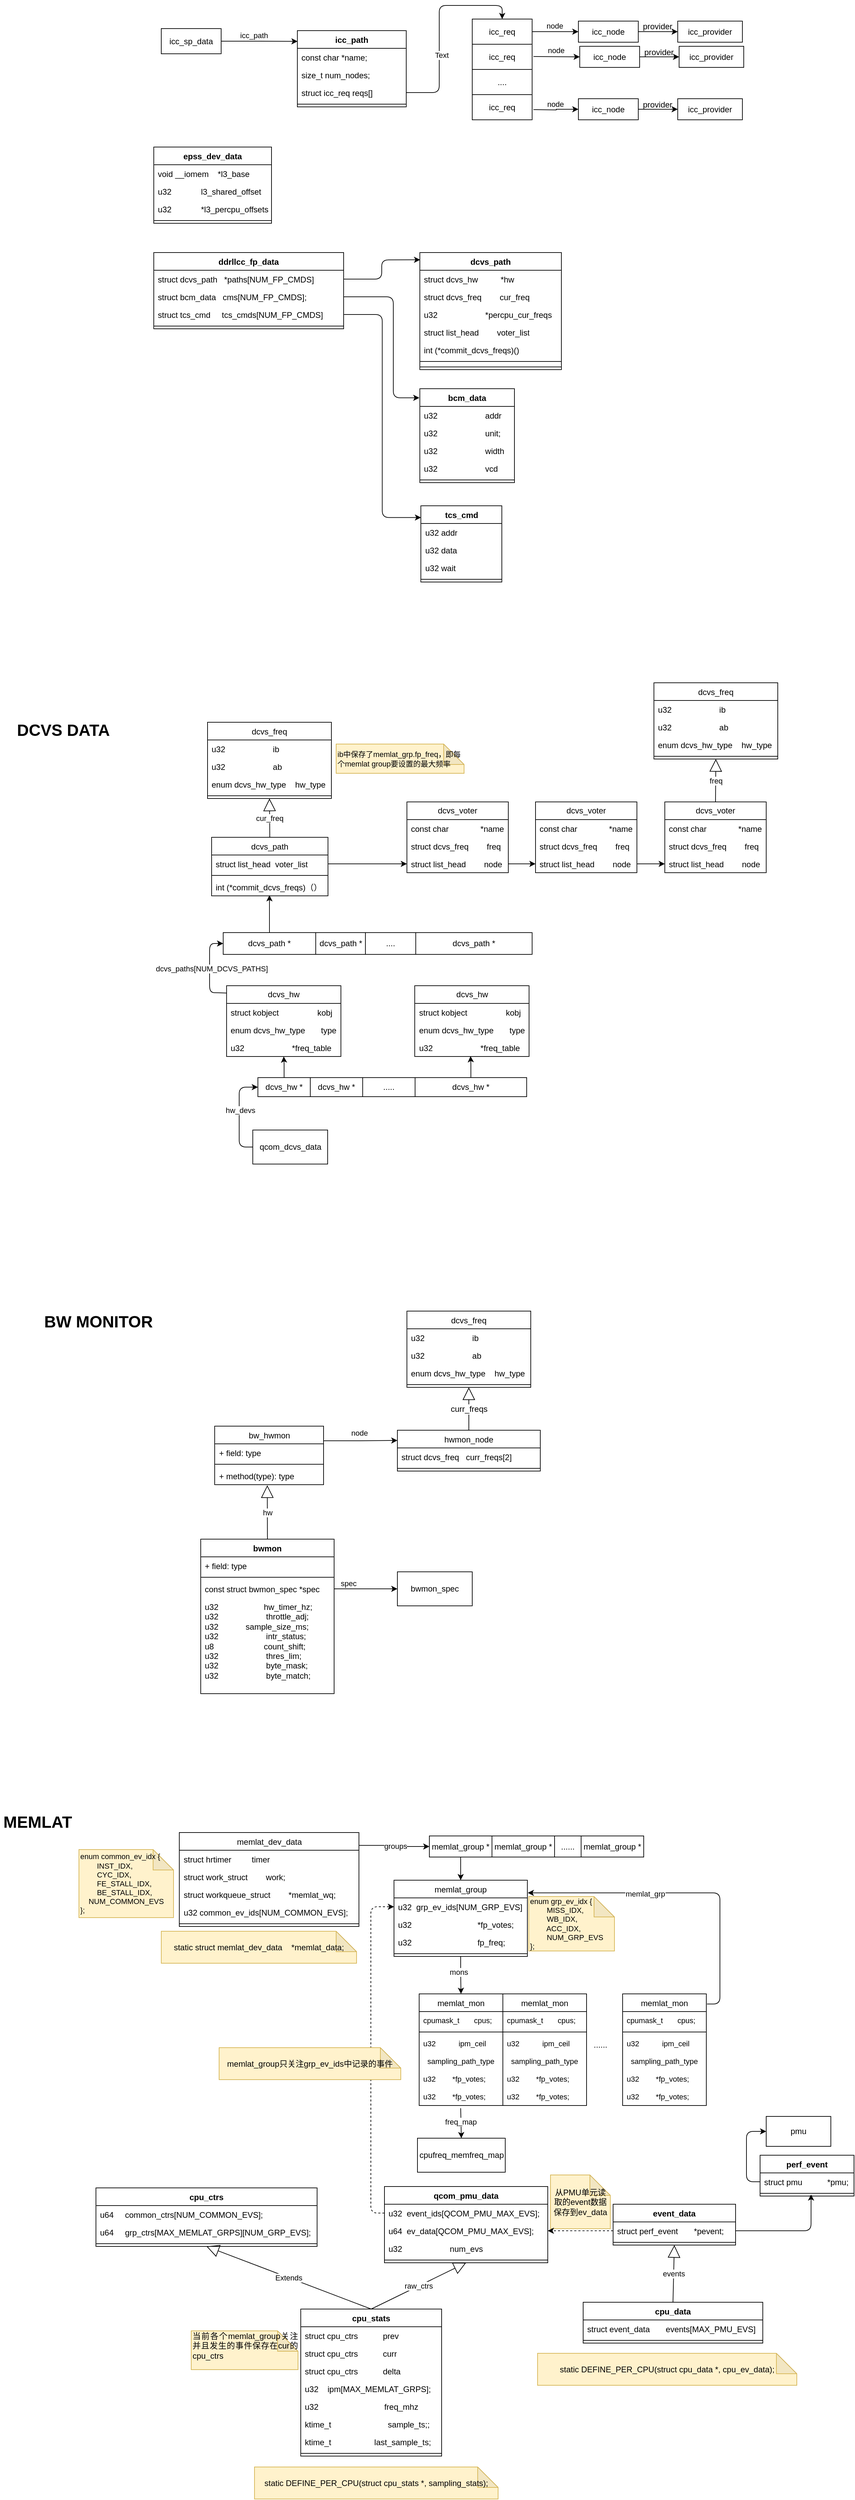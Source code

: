 <mxfile version="24.0.0" type="github">
  <diagram name="第 1 页" id="vD-AmZjFXGDDAUmnvSfB">
    <mxGraphModel dx="3665" dy="1620" grid="0" gridSize="10" guides="1" tooltips="1" connect="1" arrows="1" fold="1" page="0" pageScale="1" pageWidth="827" pageHeight="1169" math="0" shadow="0">
      <root>
        <mxCell id="0" />
        <mxCell id="1" parent="0" />
        <mxCell id="rbcTsm3IMr83Z6UvLnom-73" style="edgeStyle=orthogonalEdgeStyle;rounded=0;orthogonalLoop=1;jettySize=auto;html=1;entryX=0.5;entryY=1;entryDx=0;entryDy=0;" edge="1" parent="1" source="YWDrDgBH9ZP_5OnWIL4n-2" target="rbcTsm3IMr83Z6UvLnom-67">
          <mxGeometry relative="1" as="geometry" />
        </mxCell>
        <mxCell id="YWDrDgBH9ZP_5OnWIL4n-2" value="dcvs_hw *" style="html=1;whiteSpace=wrap;" parent="1" vertex="1">
          <mxGeometry x="-471" y="1226" width="77" height="28" as="geometry" />
        </mxCell>
        <mxCell id="YWDrDgBH9ZP_5OnWIL4n-20" style="edgeStyle=orthogonalEdgeStyle;rounded=0;orthogonalLoop=1;jettySize=auto;html=1;entryX=0.497;entryY=0.962;entryDx=0;entryDy=0;entryPerimeter=0;" parent="1" source="YWDrDgBH9ZP_5OnWIL4n-3" target="YWDrDgBH9ZP_5OnWIL4n-103" edge="1">
          <mxGeometry relative="1" as="geometry">
            <mxPoint x="-433" y="989" as="targetPoint" />
          </mxGeometry>
        </mxCell>
        <mxCell id="YWDrDgBH9ZP_5OnWIL4n-3" value="dcvs_path *" style="html=1;whiteSpace=wrap;" parent="1" vertex="1">
          <mxGeometry x="-522" y="1013" width="136" height="32" as="geometry" />
        </mxCell>
        <mxCell id="YWDrDgBH9ZP_5OnWIL4n-11" style="edgeStyle=orthogonalEdgeStyle;rounded=1;orthogonalLoop=1;jettySize=auto;html=1;entryX=0;entryY=0.5;entryDx=0;entryDy=0;exitX=0;exitY=0.5;exitDx=0;exitDy=0;curved=0;" parent="1" source="YWDrDgBH9ZP_5OnWIL4n-5" target="YWDrDgBH9ZP_5OnWIL4n-2" edge="1">
          <mxGeometry relative="1" as="geometry" />
        </mxCell>
        <mxCell id="YWDrDgBH9ZP_5OnWIL4n-12" value="hw_devs" style="edgeLabel;html=1;align=center;verticalAlign=middle;resizable=0;points=[];" parent="YWDrDgBH9ZP_5OnWIL4n-11" vertex="1" connectable="0">
          <mxGeometry x="0.096" y="-1" relative="1" as="geometry">
            <mxPoint as="offset" />
          </mxGeometry>
        </mxCell>
        <mxCell id="YWDrDgBH9ZP_5OnWIL4n-5" value="qcom_dcvs_data" style="html=1;whiteSpace=wrap;" parent="1" vertex="1">
          <mxGeometry x="-478.5" y="1303" width="110" height="50" as="geometry" />
        </mxCell>
        <mxCell id="YWDrDgBH9ZP_5OnWIL4n-7" value="dcvs_hw *" style="html=1;whiteSpace=wrap;" parent="1" vertex="1">
          <mxGeometry x="-394" y="1226" width="77" height="28" as="geometry" />
        </mxCell>
        <mxCell id="YWDrDgBH9ZP_5OnWIL4n-8" value="....." style="html=1;whiteSpace=wrap;" parent="1" vertex="1">
          <mxGeometry x="-317" y="1226" width="77" height="28" as="geometry" />
        </mxCell>
        <mxCell id="YWDrDgBH9ZP_5OnWIL4n-9" value="dcvs_hw *" style="html=1;whiteSpace=wrap;" parent="1" vertex="1">
          <mxGeometry x="-240" y="1226" width="164" height="28" as="geometry" />
        </mxCell>
        <mxCell id="YWDrDgBH9ZP_5OnWIL4n-16" value="dcvs_path *" style="html=1;whiteSpace=wrap;" parent="1" vertex="1">
          <mxGeometry x="-386" y="1013" width="74" height="32" as="geometry" />
        </mxCell>
        <mxCell id="YWDrDgBH9ZP_5OnWIL4n-17" value="...." style="html=1;whiteSpace=wrap;" parent="1" vertex="1">
          <mxGeometry x="-313" y="1013" width="74" height="32" as="geometry" />
        </mxCell>
        <mxCell id="YWDrDgBH9ZP_5OnWIL4n-18" value="dcvs_path *" style="html=1;whiteSpace=wrap;" parent="1" vertex="1">
          <mxGeometry x="-239" y="1013" width="171" height="32" as="geometry" />
        </mxCell>
        <mxCell id="YWDrDgBH9ZP_5OnWIL4n-50" style="edgeStyle=orthogonalEdgeStyle;rounded=0;orthogonalLoop=1;jettySize=auto;html=1;entryX=0.002;entryY=0.141;entryDx=0;entryDy=0;entryPerimeter=0;" parent="1" source="YWDrDgBH9ZP_5OnWIL4n-48" target="YWDrDgBH9ZP_5OnWIL4n-53" edge="1">
          <mxGeometry relative="1" as="geometry">
            <mxPoint x="-448" y="-297.5" as="targetPoint" />
          </mxGeometry>
        </mxCell>
        <mxCell id="YWDrDgBH9ZP_5OnWIL4n-51" value="icc_path" style="edgeLabel;html=1;align=center;verticalAlign=middle;resizable=0;points=[];" parent="YWDrDgBH9ZP_5OnWIL4n-50" vertex="1" connectable="0">
          <mxGeometry x="-0.128" y="-1" relative="1" as="geometry">
            <mxPoint x="-1" y="-10" as="offset" />
          </mxGeometry>
        </mxCell>
        <mxCell id="YWDrDgBH9ZP_5OnWIL4n-48" value="icc_sp_data" style="html=1;whiteSpace=wrap;" parent="1" vertex="1">
          <mxGeometry x="-613" y="-315" width="88" height="37" as="geometry" />
        </mxCell>
        <mxCell id="YWDrDgBH9ZP_5OnWIL4n-53" value="icc_path" style="swimlane;fontStyle=1;align=center;verticalAlign=top;childLayout=stackLayout;horizontal=1;startSize=26;horizontalStack=0;resizeParent=1;resizeParentMax=0;resizeLast=0;collapsible=1;marginBottom=0;whiteSpace=wrap;html=1;" parent="1" vertex="1">
          <mxGeometry x="-413" y="-312" width="160" height="112" as="geometry" />
        </mxCell>
        <mxCell id="YWDrDgBH9ZP_5OnWIL4n-54" value="const char *name;" style="text;strokeColor=none;fillColor=none;align=left;verticalAlign=top;spacingLeft=4;spacingRight=4;overflow=hidden;rotatable=0;points=[[0,0.5],[1,0.5]];portConstraint=eastwest;whiteSpace=wrap;html=1;" parent="YWDrDgBH9ZP_5OnWIL4n-53" vertex="1">
          <mxGeometry y="26" width="160" height="26" as="geometry" />
        </mxCell>
        <mxCell id="YWDrDgBH9ZP_5OnWIL4n-57" value="size_t num_nodes;" style="text;strokeColor=none;fillColor=none;align=left;verticalAlign=top;spacingLeft=4;spacingRight=4;overflow=hidden;rotatable=0;points=[[0,0.5],[1,0.5]];portConstraint=eastwest;whiteSpace=wrap;html=1;" parent="YWDrDgBH9ZP_5OnWIL4n-53" vertex="1">
          <mxGeometry y="52" width="160" height="26" as="geometry" />
        </mxCell>
        <mxCell id="YWDrDgBH9ZP_5OnWIL4n-58" value="struct icc_req reqs[]" style="text;strokeColor=none;fillColor=none;align=left;verticalAlign=top;spacingLeft=4;spacingRight=4;overflow=hidden;rotatable=0;points=[[0,0.5],[1,0.5]];portConstraint=eastwest;whiteSpace=wrap;html=1;" parent="YWDrDgBH9ZP_5OnWIL4n-53" vertex="1">
          <mxGeometry y="78" width="160" height="26" as="geometry" />
        </mxCell>
        <mxCell id="YWDrDgBH9ZP_5OnWIL4n-55" value="" style="line;strokeWidth=1;fillColor=none;align=left;verticalAlign=middle;spacingTop=-1;spacingLeft=3;spacingRight=3;rotatable=0;labelPosition=right;points=[];portConstraint=eastwest;strokeColor=inherit;" parent="YWDrDgBH9ZP_5OnWIL4n-53" vertex="1">
          <mxGeometry y="104" width="160" height="8" as="geometry" />
        </mxCell>
        <mxCell id="YWDrDgBH9ZP_5OnWIL4n-65" style="edgeStyle=orthogonalEdgeStyle;rounded=0;orthogonalLoop=1;jettySize=auto;html=1;entryX=0;entryY=0.5;entryDx=0;entryDy=0;" parent="1" source="YWDrDgBH9ZP_5OnWIL4n-59" target="YWDrDgBH9ZP_5OnWIL4n-60" edge="1">
          <mxGeometry relative="1" as="geometry" />
        </mxCell>
        <mxCell id="YWDrDgBH9ZP_5OnWIL4n-66" value="node" style="edgeLabel;html=1;align=center;verticalAlign=middle;resizable=0;points=[];" parent="YWDrDgBH9ZP_5OnWIL4n-65" vertex="1" connectable="0">
          <mxGeometry x="-0.108" y="2" relative="1" as="geometry">
            <mxPoint x="2" y="-7" as="offset" />
          </mxGeometry>
        </mxCell>
        <mxCell id="YWDrDgBH9ZP_5OnWIL4n-59" value="icc_req" style="html=1;whiteSpace=wrap;" parent="1" vertex="1">
          <mxGeometry x="-156" y="-329" width="88" height="37" as="geometry" />
        </mxCell>
        <mxCell id="YWDrDgBH9ZP_5OnWIL4n-68" style="edgeStyle=orthogonalEdgeStyle;rounded=0;orthogonalLoop=1;jettySize=auto;html=1;entryX=0;entryY=0.5;entryDx=0;entryDy=0;" parent="1" source="YWDrDgBH9ZP_5OnWIL4n-60" target="YWDrDgBH9ZP_5OnWIL4n-67" edge="1">
          <mxGeometry relative="1" as="geometry" />
        </mxCell>
        <mxCell id="YWDrDgBH9ZP_5OnWIL4n-60" value="icc_node" style="html=1;whiteSpace=wrap;" parent="1" vertex="1">
          <mxGeometry y="-326" width="88" height="31" as="geometry" />
        </mxCell>
        <mxCell id="YWDrDgBH9ZP_5OnWIL4n-61" value="icc_req" style="html=1;whiteSpace=wrap;" parent="1" vertex="1">
          <mxGeometry x="-156" y="-292" width="88" height="37" as="geometry" />
        </mxCell>
        <mxCell id="YWDrDgBH9ZP_5OnWIL4n-62" value="...." style="html=1;whiteSpace=wrap;" parent="1" vertex="1">
          <mxGeometry x="-156" y="-255" width="88" height="37" as="geometry" />
        </mxCell>
        <mxCell id="YWDrDgBH9ZP_5OnWIL4n-63" value="icc_req" style="html=1;whiteSpace=wrap;" parent="1" vertex="1">
          <mxGeometry x="-156" y="-218" width="88" height="37" as="geometry" />
        </mxCell>
        <mxCell id="YWDrDgBH9ZP_5OnWIL4n-67" value="icc_provider" style="html=1;whiteSpace=wrap;" parent="1" vertex="1">
          <mxGeometry x="146" y="-326" width="95" height="31" as="geometry" />
        </mxCell>
        <mxCell id="YWDrDgBH9ZP_5OnWIL4n-69" value="provider" style="text;html=1;align=center;verticalAlign=middle;resizable=0;points=[];autosize=1;strokeColor=none;fillColor=none;" parent="1" vertex="1">
          <mxGeometry x="85" y="-331" width="61" height="26" as="geometry" />
        </mxCell>
        <mxCell id="YWDrDgBH9ZP_5OnWIL4n-75" style="edgeStyle=orthogonalEdgeStyle;rounded=0;orthogonalLoop=1;jettySize=auto;html=1;entryX=0;entryY=0.5;entryDx=0;entryDy=0;" parent="1" target="YWDrDgBH9ZP_5OnWIL4n-78" edge="1">
          <mxGeometry relative="1" as="geometry">
            <mxPoint x="-66" y="-274" as="sourcePoint" />
          </mxGeometry>
        </mxCell>
        <mxCell id="YWDrDgBH9ZP_5OnWIL4n-76" value="node" style="edgeLabel;html=1;align=center;verticalAlign=middle;resizable=0;points=[];" parent="YWDrDgBH9ZP_5OnWIL4n-75" vertex="1" connectable="0">
          <mxGeometry x="-0.108" y="2" relative="1" as="geometry">
            <mxPoint x="2" y="-7" as="offset" />
          </mxGeometry>
        </mxCell>
        <mxCell id="YWDrDgBH9ZP_5OnWIL4n-77" style="edgeStyle=orthogonalEdgeStyle;rounded=0;orthogonalLoop=1;jettySize=auto;html=1;entryX=0;entryY=0.5;entryDx=0;entryDy=0;" parent="1" source="YWDrDgBH9ZP_5OnWIL4n-78" target="YWDrDgBH9ZP_5OnWIL4n-79" edge="1">
          <mxGeometry relative="1" as="geometry" />
        </mxCell>
        <mxCell id="YWDrDgBH9ZP_5OnWIL4n-78" value="icc_node" style="html=1;whiteSpace=wrap;" parent="1" vertex="1">
          <mxGeometry x="2" y="-289" width="88" height="31" as="geometry" />
        </mxCell>
        <mxCell id="YWDrDgBH9ZP_5OnWIL4n-79" value="icc_provider" style="html=1;whiteSpace=wrap;" parent="1" vertex="1">
          <mxGeometry x="148" y="-289" width="95" height="31" as="geometry" />
        </mxCell>
        <mxCell id="YWDrDgBH9ZP_5OnWIL4n-80" value="provider" style="text;html=1;align=center;verticalAlign=middle;resizable=0;points=[];autosize=1;strokeColor=none;fillColor=none;" parent="1" vertex="1">
          <mxGeometry x="87" y="-293" width="61" height="26" as="geometry" />
        </mxCell>
        <mxCell id="YWDrDgBH9ZP_5OnWIL4n-81" style="edgeStyle=orthogonalEdgeStyle;rounded=0;orthogonalLoop=1;jettySize=auto;html=1;entryX=0;entryY=0.5;entryDx=0;entryDy=0;" parent="1" target="YWDrDgBH9ZP_5OnWIL4n-84" edge="1">
          <mxGeometry relative="1" as="geometry">
            <mxPoint x="-66" y="-196" as="sourcePoint" />
          </mxGeometry>
        </mxCell>
        <mxCell id="YWDrDgBH9ZP_5OnWIL4n-82" value="node" style="edgeLabel;html=1;align=center;verticalAlign=middle;resizable=0;points=[];" parent="YWDrDgBH9ZP_5OnWIL4n-81" vertex="1" connectable="0">
          <mxGeometry x="-0.108" y="2" relative="1" as="geometry">
            <mxPoint x="2" y="-7" as="offset" />
          </mxGeometry>
        </mxCell>
        <mxCell id="YWDrDgBH9ZP_5OnWIL4n-83" style="edgeStyle=orthogonalEdgeStyle;rounded=0;orthogonalLoop=1;jettySize=auto;html=1;entryX=0;entryY=0.5;entryDx=0;entryDy=0;" parent="1" source="YWDrDgBH9ZP_5OnWIL4n-84" target="YWDrDgBH9ZP_5OnWIL4n-85" edge="1">
          <mxGeometry relative="1" as="geometry" />
        </mxCell>
        <mxCell id="YWDrDgBH9ZP_5OnWIL4n-84" value="icc_node" style="html=1;whiteSpace=wrap;" parent="1" vertex="1">
          <mxGeometry y="-212" width="88" height="31" as="geometry" />
        </mxCell>
        <mxCell id="YWDrDgBH9ZP_5OnWIL4n-85" value="icc_provider" style="html=1;whiteSpace=wrap;" parent="1" vertex="1">
          <mxGeometry x="146" y="-212" width="95" height="31" as="geometry" />
        </mxCell>
        <mxCell id="YWDrDgBH9ZP_5OnWIL4n-86" value="provider" style="text;html=1;align=center;verticalAlign=middle;resizable=0;points=[];autosize=1;strokeColor=none;fillColor=none;" parent="1" vertex="1">
          <mxGeometry x="85" y="-216" width="61" height="26" as="geometry" />
        </mxCell>
        <mxCell id="YWDrDgBH9ZP_5OnWIL4n-87" style="edgeStyle=orthogonalEdgeStyle;rounded=1;orthogonalLoop=1;jettySize=auto;html=1;entryX=0.5;entryY=0;entryDx=0;entryDy=0;curved=0;" parent="1" source="YWDrDgBH9ZP_5OnWIL4n-58" target="YWDrDgBH9ZP_5OnWIL4n-59" edge="1">
          <mxGeometry relative="1" as="geometry" />
        </mxCell>
        <mxCell id="YWDrDgBH9ZP_5OnWIL4n-88" value="Text" style="edgeLabel;html=1;align=center;verticalAlign=middle;resizable=0;points=[];" parent="YWDrDgBH9ZP_5OnWIL4n-87" vertex="1" connectable="0">
          <mxGeometry x="-0.281" y="-3" relative="1" as="geometry">
            <mxPoint as="offset" />
          </mxGeometry>
        </mxCell>
        <mxCell id="YWDrDgBH9ZP_5OnWIL4n-100" value="&lt;span style=&quot;font-weight: 400;&quot;&gt;dcvs_path&lt;/span&gt;" style="swimlane;fontStyle=1;align=center;verticalAlign=top;childLayout=stackLayout;horizontal=1;startSize=26;horizontalStack=0;resizeParent=1;resizeParentMax=0;resizeLast=0;collapsible=1;marginBottom=0;whiteSpace=wrap;html=1;" parent="1" vertex="1">
          <mxGeometry x="-539" y="873" width="171" height="86" as="geometry">
            <mxRectangle x="17" y="-430" width="90" height="26" as="alternateBounds" />
          </mxGeometry>
        </mxCell>
        <mxCell id="YWDrDgBH9ZP_5OnWIL4n-104" value="struct list_head&amp;nbsp; voter_list" style="text;strokeColor=none;fillColor=none;align=left;verticalAlign=top;spacingLeft=4;spacingRight=4;overflow=hidden;rotatable=0;points=[[0,0.5],[1,0.5]];portConstraint=eastwest;whiteSpace=wrap;html=1;" parent="YWDrDgBH9ZP_5OnWIL4n-100" vertex="1">
          <mxGeometry y="26" width="171" height="26" as="geometry" />
        </mxCell>
        <mxCell id="YWDrDgBH9ZP_5OnWIL4n-102" value="" style="line;strokeWidth=1;fillColor=none;align=left;verticalAlign=middle;spacingTop=-1;spacingLeft=3;spacingRight=3;rotatable=0;labelPosition=right;points=[];portConstraint=eastwest;strokeColor=inherit;" parent="YWDrDgBH9ZP_5OnWIL4n-100" vertex="1">
          <mxGeometry y="52" width="171" height="8" as="geometry" />
        </mxCell>
        <mxCell id="YWDrDgBH9ZP_5OnWIL4n-103" value="int (*commit_dcvs_freqs)（）" style="text;strokeColor=none;fillColor=none;align=left;verticalAlign=top;spacingLeft=4;spacingRight=4;overflow=hidden;rotatable=0;points=[[0,0.5],[1,0.5]];portConstraint=eastwest;whiteSpace=wrap;html=1;" parent="YWDrDgBH9ZP_5OnWIL4n-100" vertex="1">
          <mxGeometry y="60" width="171" height="26" as="geometry" />
        </mxCell>
        <mxCell id="YWDrDgBH9ZP_5OnWIL4n-105" style="edgeStyle=orthogonalEdgeStyle;rounded=0;orthogonalLoop=1;jettySize=auto;html=1;entryX=0;entryY=0.5;entryDx=0;entryDy=0;" parent="1" source="YWDrDgBH9ZP_5OnWIL4n-104" target="rbcTsm3IMr83Z6UvLnom-83" edge="1">
          <mxGeometry relative="1" as="geometry">
            <mxPoint x="-266" y="913.5" as="targetPoint" />
          </mxGeometry>
        </mxCell>
        <mxCell id="YWDrDgBH9ZP_5OnWIL4n-106" value="&lt;span style=&quot;font-weight: 400; text-align: left;&quot;&gt;dcvs_freq&lt;/span&gt;" style="swimlane;fontStyle=1;align=center;verticalAlign=top;childLayout=stackLayout;horizontal=1;startSize=26;horizontalStack=0;resizeParent=1;resizeParentMax=0;resizeLast=0;collapsible=1;marginBottom=0;whiteSpace=wrap;html=1;" parent="1" vertex="1">
          <mxGeometry x="-545" y="704" width="182" height="112" as="geometry" />
        </mxCell>
        <mxCell id="YWDrDgBH9ZP_5OnWIL4n-107" value="u32&amp;nbsp; &amp;nbsp; &amp;nbsp; &amp;nbsp; &amp;nbsp; &amp;nbsp; &amp;nbsp; &amp;nbsp; &amp;nbsp; &amp;nbsp; &amp;nbsp;ib" style="text;strokeColor=none;fillColor=none;align=left;verticalAlign=top;spacingLeft=4;spacingRight=4;overflow=hidden;rotatable=0;points=[[0,0.5],[1,0.5]];portConstraint=eastwest;whiteSpace=wrap;html=1;" parent="YWDrDgBH9ZP_5OnWIL4n-106" vertex="1">
          <mxGeometry y="26" width="182" height="26" as="geometry" />
        </mxCell>
        <mxCell id="YWDrDgBH9ZP_5OnWIL4n-110" value="u32&amp;nbsp; &amp;nbsp; &amp;nbsp; &amp;nbsp; &amp;nbsp; &amp;nbsp; &amp;nbsp; &amp;nbsp; &amp;nbsp; &amp;nbsp; &amp;nbsp;ab" style="text;strokeColor=none;fillColor=none;align=left;verticalAlign=top;spacingLeft=4;spacingRight=4;overflow=hidden;rotatable=0;points=[[0,0.5],[1,0.5]];portConstraint=eastwest;whiteSpace=wrap;html=1;" parent="YWDrDgBH9ZP_5OnWIL4n-106" vertex="1">
          <mxGeometry y="52" width="182" height="26" as="geometry" />
        </mxCell>
        <mxCell id="YWDrDgBH9ZP_5OnWIL4n-111" value="enum dcvs_hw_type&amp;nbsp; &amp;nbsp; hw_type" style="text;strokeColor=none;fillColor=none;align=left;verticalAlign=top;spacingLeft=4;spacingRight=4;overflow=hidden;rotatable=0;points=[[0,0.5],[1,0.5]];portConstraint=eastwest;whiteSpace=wrap;html=1;" parent="YWDrDgBH9ZP_5OnWIL4n-106" vertex="1">
          <mxGeometry y="78" width="182" height="26" as="geometry" />
        </mxCell>
        <mxCell id="YWDrDgBH9ZP_5OnWIL4n-108" value="" style="line;strokeWidth=1;fillColor=none;align=left;verticalAlign=middle;spacingTop=-1;spacingLeft=3;spacingRight=3;rotatable=0;labelPosition=right;points=[];portConstraint=eastwest;strokeColor=inherit;" parent="YWDrDgBH9ZP_5OnWIL4n-106" vertex="1">
          <mxGeometry y="104" width="182" height="8" as="geometry" />
        </mxCell>
        <mxCell id="YWDrDgBH9ZP_5OnWIL4n-113" value="cur_freq" style="endArrow=block;endSize=16;endFill=0;html=1;rounded=0;exitX=0.5;exitY=0;exitDx=0;exitDy=0;entryX=0.5;entryY=1;entryDx=0;entryDy=0;" parent="1" source="YWDrDgBH9ZP_5OnWIL4n-100" target="YWDrDgBH9ZP_5OnWIL4n-106" edge="1">
          <mxGeometry width="160" relative="1" as="geometry">
            <mxPoint x="-309" y="811" as="sourcePoint" />
            <mxPoint x="-149" y="811" as="targetPoint" />
          </mxGeometry>
        </mxCell>
        <mxCell id="YWDrDgBH9ZP_5OnWIL4n-114" value="ddrllcc_fp_data" style="swimlane;fontStyle=1;align=center;verticalAlign=top;childLayout=stackLayout;horizontal=1;startSize=26;horizontalStack=0;resizeParent=1;resizeParentMax=0;resizeLast=0;collapsible=1;marginBottom=0;whiteSpace=wrap;html=1;" parent="1" vertex="1">
          <mxGeometry x="-624" y="14" width="279" height="112" as="geometry" />
        </mxCell>
        <mxCell id="YWDrDgBH9ZP_5OnWIL4n-115" value="struct dcvs_path&amp;nbsp; &amp;nbsp;*paths[NUM_FP_CMDS]" style="text;strokeColor=none;fillColor=none;align=left;verticalAlign=top;spacingLeft=4;spacingRight=4;overflow=hidden;rotatable=0;points=[[0,0.5],[1,0.5]];portConstraint=eastwest;whiteSpace=wrap;html=1;" parent="YWDrDgBH9ZP_5OnWIL4n-114" vertex="1">
          <mxGeometry y="26" width="279" height="26" as="geometry" />
        </mxCell>
        <mxCell id="YWDrDgBH9ZP_5OnWIL4n-118" value="struct bcm_data&amp;nbsp; &amp;nbsp;cms[NUM_FP_CMDS];" style="text;strokeColor=none;fillColor=none;align=left;verticalAlign=top;spacingLeft=4;spacingRight=4;overflow=hidden;rotatable=0;points=[[0,0.5],[1,0.5]];portConstraint=eastwest;whiteSpace=wrap;html=1;" parent="YWDrDgBH9ZP_5OnWIL4n-114" vertex="1">
          <mxGeometry y="52" width="279" height="26" as="geometry" />
        </mxCell>
        <mxCell id="YWDrDgBH9ZP_5OnWIL4n-119" value="struct tcs_cmd&amp;nbsp; &amp;nbsp; &amp;nbsp;tcs_cmds[NUM_FP_CMDS]" style="text;strokeColor=none;fillColor=none;align=left;verticalAlign=top;spacingLeft=4;spacingRight=4;overflow=hidden;rotatable=0;points=[[0,0.5],[1,0.5]];portConstraint=eastwest;whiteSpace=wrap;html=1;" parent="YWDrDgBH9ZP_5OnWIL4n-114" vertex="1">
          <mxGeometry y="78" width="279" height="26" as="geometry" />
        </mxCell>
        <mxCell id="YWDrDgBH9ZP_5OnWIL4n-116" value="" style="line;strokeWidth=1;fillColor=none;align=left;verticalAlign=middle;spacingTop=-1;spacingLeft=3;spacingRight=3;rotatable=0;labelPosition=right;points=[];portConstraint=eastwest;strokeColor=inherit;" parent="YWDrDgBH9ZP_5OnWIL4n-114" vertex="1">
          <mxGeometry y="104" width="279" height="8" as="geometry" />
        </mxCell>
        <mxCell id="YWDrDgBH9ZP_5OnWIL4n-120" value="dcvs_path" style="swimlane;fontStyle=1;align=center;verticalAlign=top;childLayout=stackLayout;horizontal=1;startSize=26;horizontalStack=0;resizeParent=1;resizeParentMax=0;resizeLast=0;collapsible=1;marginBottom=0;whiteSpace=wrap;html=1;" parent="1" vertex="1">
          <mxGeometry x="-233" y="14" width="208" height="172" as="geometry" />
        </mxCell>
        <mxCell id="YWDrDgBH9ZP_5OnWIL4n-121" value="struct dcvs_hw&amp;nbsp; &amp;nbsp; &amp;nbsp; &amp;nbsp; &amp;nbsp; *hw" style="text;strokeColor=none;fillColor=none;align=left;verticalAlign=top;spacingLeft=4;spacingRight=4;overflow=hidden;rotatable=0;points=[[0,0.5],[1,0.5]];portConstraint=eastwest;whiteSpace=wrap;html=1;" parent="YWDrDgBH9ZP_5OnWIL4n-120" vertex="1">
          <mxGeometry y="26" width="208" height="26" as="geometry" />
        </mxCell>
        <mxCell id="YWDrDgBH9ZP_5OnWIL4n-122" value="struct dcvs_freq&amp;nbsp; &amp;nbsp; &amp;nbsp; &amp;nbsp; cur_freq" style="text;strokeColor=none;fillColor=none;align=left;verticalAlign=top;spacingLeft=4;spacingRight=4;overflow=hidden;rotatable=0;points=[[0,0.5],[1,0.5]];portConstraint=eastwest;whiteSpace=wrap;html=1;" parent="YWDrDgBH9ZP_5OnWIL4n-120" vertex="1">
          <mxGeometry y="52" width="208" height="26" as="geometry" />
        </mxCell>
        <mxCell id="YWDrDgBH9ZP_5OnWIL4n-123" value="u32&amp;nbsp; &amp;nbsp; &amp;nbsp; &amp;nbsp; &amp;nbsp; &amp;nbsp; &amp;nbsp; &amp;nbsp; &amp;nbsp; &amp;nbsp; &amp;nbsp;*percpu_cur_freqs" style="text;strokeColor=none;fillColor=none;align=left;verticalAlign=top;spacingLeft=4;spacingRight=4;overflow=hidden;rotatable=0;points=[[0,0.5],[1,0.5]];portConstraint=eastwest;whiteSpace=wrap;html=1;" parent="YWDrDgBH9ZP_5OnWIL4n-120" vertex="1">
          <mxGeometry y="78" width="208" height="26" as="geometry" />
        </mxCell>
        <mxCell id="YWDrDgBH9ZP_5OnWIL4n-125" value="struct list_head&amp;nbsp; &amp;nbsp; &amp;nbsp; &amp;nbsp; voter_list" style="text;strokeColor=none;fillColor=none;align=left;verticalAlign=top;spacingLeft=4;spacingRight=4;overflow=hidden;rotatable=0;points=[[0,0.5],[1,0.5]];portConstraint=eastwest;whiteSpace=wrap;html=1;" parent="YWDrDgBH9ZP_5OnWIL4n-120" vertex="1">
          <mxGeometry y="104" width="208" height="26" as="geometry" />
        </mxCell>
        <mxCell id="YWDrDgBH9ZP_5OnWIL4n-128" value="int (*commit_dcvs_freqs)()" style="text;strokeColor=none;fillColor=none;align=left;verticalAlign=top;spacingLeft=4;spacingRight=4;overflow=hidden;rotatable=0;points=[[0,0.5],[1,0.5]];portConstraint=eastwest;whiteSpace=wrap;html=1;" parent="YWDrDgBH9ZP_5OnWIL4n-120" vertex="1">
          <mxGeometry y="130" width="208" height="26" as="geometry" />
        </mxCell>
        <mxCell id="YWDrDgBH9ZP_5OnWIL4n-124" value="" style="line;strokeWidth=1;fillColor=none;align=left;verticalAlign=middle;spacingTop=-1;spacingLeft=3;spacingRight=3;rotatable=0;labelPosition=right;points=[];portConstraint=eastwest;strokeColor=inherit;" parent="YWDrDgBH9ZP_5OnWIL4n-120" vertex="1">
          <mxGeometry y="156" width="208" height="8" as="geometry" />
        </mxCell>
        <mxCell id="YWDrDgBH9ZP_5OnWIL4n-126" value="" style="line;strokeWidth=1;fillColor=none;align=left;verticalAlign=middle;spacingTop=-1;spacingLeft=3;spacingRight=3;rotatable=0;labelPosition=right;points=[];portConstraint=eastwest;strokeColor=inherit;" parent="YWDrDgBH9ZP_5OnWIL4n-120" vertex="1">
          <mxGeometry y="164" width="208" height="8" as="geometry" />
        </mxCell>
        <mxCell id="YWDrDgBH9ZP_5OnWIL4n-129" style="edgeStyle=orthogonalEdgeStyle;rounded=1;orthogonalLoop=1;jettySize=auto;html=1;entryX=0.002;entryY=0.062;entryDx=0;entryDy=0;entryPerimeter=0;curved=0;" parent="1" source="YWDrDgBH9ZP_5OnWIL4n-115" target="YWDrDgBH9ZP_5OnWIL4n-120" edge="1">
          <mxGeometry relative="1" as="geometry" />
        </mxCell>
        <mxCell id="YWDrDgBH9ZP_5OnWIL4n-135" value="tcs_cmd" style="swimlane;fontStyle=1;align=center;verticalAlign=top;childLayout=stackLayout;horizontal=1;startSize=26;horizontalStack=0;resizeParent=1;resizeParentMax=0;resizeLast=0;collapsible=1;marginBottom=0;whiteSpace=wrap;html=1;" parent="1" vertex="1">
          <mxGeometry x="-231.5" y="386" width="119" height="112" as="geometry" />
        </mxCell>
        <mxCell id="YWDrDgBH9ZP_5OnWIL4n-136" value="u32 addr" style="text;strokeColor=none;fillColor=none;align=left;verticalAlign=top;spacingLeft=4;spacingRight=4;overflow=hidden;rotatable=0;points=[[0,0.5],[1,0.5]];portConstraint=eastwest;whiteSpace=wrap;html=1;" parent="YWDrDgBH9ZP_5OnWIL4n-135" vertex="1">
          <mxGeometry y="26" width="119" height="26" as="geometry" />
        </mxCell>
        <mxCell id="YWDrDgBH9ZP_5OnWIL4n-139" value="u32 data" style="text;strokeColor=none;fillColor=none;align=left;verticalAlign=top;spacingLeft=4;spacingRight=4;overflow=hidden;rotatable=0;points=[[0,0.5],[1,0.5]];portConstraint=eastwest;whiteSpace=wrap;html=1;" parent="YWDrDgBH9ZP_5OnWIL4n-135" vertex="1">
          <mxGeometry y="52" width="119" height="26" as="geometry" />
        </mxCell>
        <mxCell id="YWDrDgBH9ZP_5OnWIL4n-140" value="u32 wait" style="text;strokeColor=none;fillColor=none;align=left;verticalAlign=top;spacingLeft=4;spacingRight=4;overflow=hidden;rotatable=0;points=[[0,0.5],[1,0.5]];portConstraint=eastwest;whiteSpace=wrap;html=1;" parent="YWDrDgBH9ZP_5OnWIL4n-135" vertex="1">
          <mxGeometry y="78" width="119" height="26" as="geometry" />
        </mxCell>
        <mxCell id="YWDrDgBH9ZP_5OnWIL4n-137" value="" style="line;strokeWidth=1;fillColor=none;align=left;verticalAlign=middle;spacingTop=-1;spacingLeft=3;spacingRight=3;rotatable=0;labelPosition=right;points=[];portConstraint=eastwest;strokeColor=inherit;" parent="YWDrDgBH9ZP_5OnWIL4n-135" vertex="1">
          <mxGeometry y="104" width="119" height="8" as="geometry" />
        </mxCell>
        <mxCell id="YWDrDgBH9ZP_5OnWIL4n-141" style="edgeStyle=orthogonalEdgeStyle;rounded=1;orthogonalLoop=1;jettySize=auto;html=1;entryX=0.002;entryY=0.154;entryDx=0;entryDy=0;entryPerimeter=0;curved=0;" parent="1" source="YWDrDgBH9ZP_5OnWIL4n-119" target="YWDrDgBH9ZP_5OnWIL4n-135" edge="1">
          <mxGeometry relative="1" as="geometry" />
        </mxCell>
        <mxCell id="YWDrDgBH9ZP_5OnWIL4n-142" value="bcm_data" style="swimlane;fontStyle=1;align=center;verticalAlign=top;childLayout=stackLayout;horizontal=1;startSize=26;horizontalStack=0;resizeParent=1;resizeParentMax=0;resizeLast=0;collapsible=1;marginBottom=0;whiteSpace=wrap;html=1;" parent="1" vertex="1">
          <mxGeometry x="-233" y="214" width="139" height="138" as="geometry" />
        </mxCell>
        <mxCell id="YWDrDgBH9ZP_5OnWIL4n-143" value="u32&amp;nbsp; &amp;nbsp; &amp;nbsp; &amp;nbsp; &amp;nbsp; &amp;nbsp; &amp;nbsp; &amp;nbsp; &amp;nbsp; &amp;nbsp; &amp;nbsp;addr" style="text;strokeColor=none;fillColor=none;align=left;verticalAlign=top;spacingLeft=4;spacingRight=4;overflow=hidden;rotatable=0;points=[[0,0.5],[1,0.5]];portConstraint=eastwest;whiteSpace=wrap;html=1;" parent="YWDrDgBH9ZP_5OnWIL4n-142" vertex="1">
          <mxGeometry y="26" width="139" height="26" as="geometry" />
        </mxCell>
        <mxCell id="YWDrDgBH9ZP_5OnWIL4n-146" value="u32&amp;nbsp; &amp;nbsp; &amp;nbsp; &amp;nbsp; &amp;nbsp; &amp;nbsp; &amp;nbsp; &amp;nbsp; &amp;nbsp; &amp;nbsp; &amp;nbsp;unit;" style="text;strokeColor=none;fillColor=none;align=left;verticalAlign=top;spacingLeft=4;spacingRight=4;overflow=hidden;rotatable=0;points=[[0,0.5],[1,0.5]];portConstraint=eastwest;whiteSpace=wrap;html=1;" parent="YWDrDgBH9ZP_5OnWIL4n-142" vertex="1">
          <mxGeometry y="52" width="139" height="26" as="geometry" />
        </mxCell>
        <mxCell id="YWDrDgBH9ZP_5OnWIL4n-147" value="u32&amp;nbsp; &amp;nbsp; &amp;nbsp; &amp;nbsp; &amp;nbsp; &amp;nbsp; &amp;nbsp; &amp;nbsp; &amp;nbsp; &amp;nbsp; &amp;nbsp;width" style="text;strokeColor=none;fillColor=none;align=left;verticalAlign=top;spacingLeft=4;spacingRight=4;overflow=hidden;rotatable=0;points=[[0,0.5],[1,0.5]];portConstraint=eastwest;whiteSpace=wrap;html=1;" parent="YWDrDgBH9ZP_5OnWIL4n-142" vertex="1">
          <mxGeometry y="78" width="139" height="26" as="geometry" />
        </mxCell>
        <mxCell id="YWDrDgBH9ZP_5OnWIL4n-148" value="u32&amp;nbsp; &amp;nbsp; &amp;nbsp; &amp;nbsp; &amp;nbsp; &amp;nbsp; &amp;nbsp; &amp;nbsp; &amp;nbsp; &amp;nbsp; &amp;nbsp;vcd" style="text;strokeColor=none;fillColor=none;align=left;verticalAlign=top;spacingLeft=4;spacingRight=4;overflow=hidden;rotatable=0;points=[[0,0.5],[1,0.5]];portConstraint=eastwest;whiteSpace=wrap;html=1;" parent="YWDrDgBH9ZP_5OnWIL4n-142" vertex="1">
          <mxGeometry y="104" width="139" height="26" as="geometry" />
        </mxCell>
        <mxCell id="YWDrDgBH9ZP_5OnWIL4n-144" value="" style="line;strokeWidth=1;fillColor=none;align=left;verticalAlign=middle;spacingTop=-1;spacingLeft=3;spacingRight=3;rotatable=0;labelPosition=right;points=[];portConstraint=eastwest;strokeColor=inherit;" parent="YWDrDgBH9ZP_5OnWIL4n-142" vertex="1">
          <mxGeometry y="130" width="139" height="8" as="geometry" />
        </mxCell>
        <mxCell id="YWDrDgBH9ZP_5OnWIL4n-149" style="edgeStyle=orthogonalEdgeStyle;rounded=1;orthogonalLoop=1;jettySize=auto;html=1;entryX=-0.005;entryY=0.097;entryDx=0;entryDy=0;entryPerimeter=0;curved=0;" parent="1" source="YWDrDgBH9ZP_5OnWIL4n-118" target="YWDrDgBH9ZP_5OnWIL4n-142" edge="1">
          <mxGeometry relative="1" as="geometry">
            <Array as="points">
              <mxPoint x="-272" y="79" />
              <mxPoint x="-272" y="227" />
            </Array>
          </mxGeometry>
        </mxCell>
        <mxCell id="YWDrDgBH9ZP_5OnWIL4n-150" value="epss_dev_data" style="swimlane;fontStyle=1;align=center;verticalAlign=top;childLayout=stackLayout;horizontal=1;startSize=26;horizontalStack=0;resizeParent=1;resizeParentMax=0;resizeLast=0;collapsible=1;marginBottom=0;whiteSpace=wrap;html=1;" parent="1" vertex="1">
          <mxGeometry x="-624" y="-141" width="173" height="112" as="geometry" />
        </mxCell>
        <mxCell id="YWDrDgBH9ZP_5OnWIL4n-151" value="void __iomem&amp;nbsp; &amp;nbsp; *l3_base" style="text;strokeColor=none;fillColor=none;align=left;verticalAlign=top;spacingLeft=4;spacingRight=4;overflow=hidden;rotatable=0;points=[[0,0.5],[1,0.5]];portConstraint=eastwest;whiteSpace=wrap;html=1;" parent="YWDrDgBH9ZP_5OnWIL4n-150" vertex="1">
          <mxGeometry y="26" width="173" height="26" as="geometry" />
        </mxCell>
        <mxCell id="YWDrDgBH9ZP_5OnWIL4n-154" value="u32&amp;nbsp; &amp;nbsp; &amp;nbsp; &amp;nbsp; &amp;nbsp; &amp;nbsp; &amp;nbsp;l3_shared_offset" style="text;strokeColor=none;fillColor=none;align=left;verticalAlign=top;spacingLeft=4;spacingRight=4;overflow=hidden;rotatable=0;points=[[0,0.5],[1,0.5]];portConstraint=eastwest;whiteSpace=wrap;html=1;" parent="YWDrDgBH9ZP_5OnWIL4n-150" vertex="1">
          <mxGeometry y="52" width="173" height="26" as="geometry" />
        </mxCell>
        <mxCell id="YWDrDgBH9ZP_5OnWIL4n-155" value="u32&amp;nbsp; &amp;nbsp; &amp;nbsp; &amp;nbsp; &amp;nbsp; &amp;nbsp; &amp;nbsp;*l3_percpu_offsets" style="text;strokeColor=none;fillColor=none;align=left;verticalAlign=top;spacingLeft=4;spacingRight=4;overflow=hidden;rotatable=0;points=[[0,0.5],[1,0.5]];portConstraint=eastwest;whiteSpace=wrap;html=1;" parent="YWDrDgBH9ZP_5OnWIL4n-150" vertex="1">
          <mxGeometry y="78" width="173" height="26" as="geometry" />
        </mxCell>
        <mxCell id="YWDrDgBH9ZP_5OnWIL4n-152" value="" style="line;strokeWidth=1;fillColor=none;align=left;verticalAlign=middle;spacingTop=-1;spacingLeft=3;spacingRight=3;rotatable=0;labelPosition=right;points=[];portConstraint=eastwest;strokeColor=inherit;" parent="YWDrDgBH9ZP_5OnWIL4n-150" vertex="1">
          <mxGeometry y="104" width="173" height="8" as="geometry" />
        </mxCell>
        <mxCell id="YWDrDgBH9ZP_5OnWIL4n-164" style="edgeStyle=orthogonalEdgeStyle;rounded=0;orthogonalLoop=1;jettySize=auto;html=1;entryX=0;entryY=0.25;entryDx=0;entryDy=0;exitX=1;exitY=0.25;exitDx=0;exitDy=0;" parent="1" source="rbcTsm3IMr83Z6UvLnom-44" target="rbcTsm3IMr83Z6UvLnom-50" edge="1">
          <mxGeometry relative="1" as="geometry">
            <mxPoint x="-181" y="2061" as="sourcePoint" />
            <mxPoint x="-280" y="1760.0" as="targetPoint" />
          </mxGeometry>
        </mxCell>
        <mxCell id="YWDrDgBH9ZP_5OnWIL4n-165" value="node" style="edgeLabel;html=1;align=center;verticalAlign=middle;resizable=0;points=[];" parent="YWDrDgBH9ZP_5OnWIL4n-164" vertex="1" connectable="0">
          <mxGeometry x="0.241" relative="1" as="geometry">
            <mxPoint x="-15" y="-11" as="offset" />
          </mxGeometry>
        </mxCell>
        <mxCell id="YWDrDgBH9ZP_5OnWIL4n-167" value="&lt;span style=&quot;font-weight: 400;&quot;&gt;memlat_dev_data&lt;/span&gt;" style="swimlane;fontStyle=1;align=center;verticalAlign=top;childLayout=stackLayout;horizontal=1;startSize=26;horizontalStack=0;resizeParent=1;resizeParentMax=0;resizeLast=0;collapsible=1;marginBottom=0;whiteSpace=wrap;html=1;" parent="1" vertex="1">
          <mxGeometry x="-586.5" y="2335" width="264" height="138" as="geometry" />
        </mxCell>
        <mxCell id="YWDrDgBH9ZP_5OnWIL4n-217" value="struct hrtimer&amp;nbsp; &amp;nbsp; &amp;nbsp; &amp;nbsp; &amp;nbsp;timer" style="text;strokeColor=none;fillColor=none;align=left;verticalAlign=top;spacingLeft=4;spacingRight=4;overflow=hidden;rotatable=0;points=[[0,0.5],[1,0.5]];portConstraint=eastwest;whiteSpace=wrap;html=1;" parent="YWDrDgBH9ZP_5OnWIL4n-167" vertex="1">
          <mxGeometry y="26" width="264" height="26" as="geometry" />
        </mxCell>
        <mxCell id="YWDrDgBH9ZP_5OnWIL4n-218" value="struct work_struct        work;" style="text;strokeColor=none;fillColor=none;align=left;verticalAlign=top;spacingLeft=4;spacingRight=4;overflow=hidden;rotatable=0;points=[[0,0.5],[1,0.5]];portConstraint=eastwest;whiteSpace=wrap;html=1;" parent="YWDrDgBH9ZP_5OnWIL4n-167" vertex="1">
          <mxGeometry y="52" width="264" height="26" as="geometry" />
        </mxCell>
        <mxCell id="pFP3C433T4drB_RvzbZX-53" value="struct workqueue_struct        *memlat_wq;" style="text;strokeColor=none;fillColor=none;align=left;verticalAlign=top;spacingLeft=4;spacingRight=4;overflow=hidden;rotatable=0;points=[[0,0.5],[1,0.5]];portConstraint=eastwest;whiteSpace=wrap;html=1;" parent="YWDrDgBH9ZP_5OnWIL4n-167" vertex="1">
          <mxGeometry y="78" width="264" height="26" as="geometry" />
        </mxCell>
        <mxCell id="YWDrDgBH9ZP_5OnWIL4n-168" value="u32 common_ev_ids[NUM_COMMON_EVS];" style="text;strokeColor=none;fillColor=none;align=left;verticalAlign=top;spacingLeft=4;spacingRight=4;overflow=hidden;rotatable=0;points=[[0,0.5],[1,0.5]];portConstraint=eastwest;whiteSpace=wrap;html=1;" parent="YWDrDgBH9ZP_5OnWIL4n-167" vertex="1">
          <mxGeometry y="104" width="264" height="26" as="geometry" />
        </mxCell>
        <mxCell id="YWDrDgBH9ZP_5OnWIL4n-169" value="" style="line;strokeWidth=1;fillColor=none;align=left;verticalAlign=middle;spacingTop=-1;spacingLeft=3;spacingRight=3;rotatable=0;labelPosition=right;points=[];portConstraint=eastwest;strokeColor=inherit;" parent="YWDrDgBH9ZP_5OnWIL4n-167" vertex="1">
          <mxGeometry y="130" width="264" height="8" as="geometry" />
        </mxCell>
        <mxCell id="YWDrDgBH9ZP_5OnWIL4n-172" value="memlat_group *" style="html=1;whiteSpace=wrap;" parent="1" vertex="1">
          <mxGeometry x="-219" y="2340" width="92" height="31" as="geometry" />
        </mxCell>
        <mxCell id="YWDrDgBH9ZP_5OnWIL4n-199" style="edgeStyle=orthogonalEdgeStyle;rounded=1;orthogonalLoop=1;jettySize=auto;html=1;curved=0;" parent="1" target="YWDrDgBH9ZP_5OnWIL4n-198" edge="1">
          <mxGeometry relative="1" as="geometry">
            <mxPoint x="-173" y="2740" as="sourcePoint" />
          </mxGeometry>
        </mxCell>
        <mxCell id="YWDrDgBH9ZP_5OnWIL4n-200" value="freq_map" style="edgeLabel;html=1;align=center;verticalAlign=middle;resizable=0;points=[];fontFamily=Helvetica;fontSize=11;fontColor=default;labelBackgroundColor=default;" parent="YWDrDgBH9ZP_5OnWIL4n-199" vertex="1" connectable="0">
          <mxGeometry x="-0.101" y="-1" relative="1" as="geometry">
            <mxPoint as="offset" />
          </mxGeometry>
        </mxCell>
        <mxCell id="YWDrDgBH9ZP_5OnWIL4n-181" value="memlat_group *" style="html=1;whiteSpace=wrap;" parent="1" vertex="1">
          <mxGeometry x="-127" y="2340" width="92" height="31" as="geometry" />
        </mxCell>
        <mxCell id="YWDrDgBH9ZP_5OnWIL4n-182" value="......" style="html=1;whiteSpace=wrap;" parent="1" vertex="1">
          <mxGeometry x="-35" y="2340" width="39" height="31" as="geometry" />
        </mxCell>
        <mxCell id="YWDrDgBH9ZP_5OnWIL4n-183" value="memlat_group *" style="html=1;whiteSpace=wrap;" parent="1" vertex="1">
          <mxGeometry x="4" y="2340" width="92" height="31" as="geometry" />
        </mxCell>
        <mxCell id="YWDrDgBH9ZP_5OnWIL4n-185" style="edgeStyle=orthogonalEdgeStyle;rounded=0;orthogonalLoop=1;jettySize=auto;html=1;entryX=0.5;entryY=0;entryDx=0;entryDy=0;" parent="1" source="YWDrDgBH9ZP_5OnWIL4n-172" target="YWDrDgBH9ZP_5OnWIL4n-193" edge="1">
          <mxGeometry relative="1" as="geometry">
            <mxPoint x="-172.897" y="2442.992" as="targetPoint" />
          </mxGeometry>
        </mxCell>
        <mxCell id="YWDrDgBH9ZP_5OnWIL4n-187" style="edgeStyle=orthogonalEdgeStyle;rounded=1;orthogonalLoop=1;jettySize=auto;html=1;entryX=0.5;entryY=0;entryDx=0;entryDy=0;exitX=0.5;exitY=1;exitDx=0;exitDy=0;curved=0;" parent="1" source="YWDrDgBH9ZP_5OnWIL4n-193" target="YWDrDgBH9ZP_5OnWIL4n-205" edge="1">
          <mxGeometry relative="1" as="geometry">
            <mxPoint x="-177.5" y="2537" as="sourcePoint" />
            <mxPoint x="-172.805" y="2533.296" as="targetPoint" />
          </mxGeometry>
        </mxCell>
        <mxCell id="YWDrDgBH9ZP_5OnWIL4n-189" value="mons" style="edgeLabel;html=1;align=center;verticalAlign=middle;resizable=0;points=[];" parent="YWDrDgBH9ZP_5OnWIL4n-187" vertex="1" connectable="0">
          <mxGeometry x="-0.287" y="-2" relative="1" as="geometry">
            <mxPoint x="-1" y="3" as="offset" />
          </mxGeometry>
        </mxCell>
        <mxCell id="YWDrDgBH9ZP_5OnWIL4n-193" value="&lt;span style=&quot;font-weight: 400;&quot;&gt;memlat_group&lt;/span&gt;" style="swimlane;fontStyle=1;align=center;verticalAlign=top;childLayout=stackLayout;horizontal=1;startSize=26;horizontalStack=0;resizeParent=1;resizeParentMax=0;resizeLast=0;collapsible=1;marginBottom=0;whiteSpace=wrap;html=1;" parent="1" vertex="1">
          <mxGeometry x="-271" y="2405" width="196" height="112" as="geometry" />
        </mxCell>
        <mxCell id="YWDrDgBH9ZP_5OnWIL4n-194" value="u32&amp;nbsp; grp_ev_ids[NUM_GRP_EVS]" style="text;strokeColor=none;fillColor=none;align=left;verticalAlign=top;spacingLeft=4;spacingRight=4;overflow=hidden;rotatable=0;points=[[0,0.5],[1,0.5]];portConstraint=eastwest;whiteSpace=wrap;html=1;" parent="YWDrDgBH9ZP_5OnWIL4n-193" vertex="1">
          <mxGeometry y="26" width="196" height="26" as="geometry" />
        </mxCell>
        <mxCell id="rbcTsm3IMr83Z6UvLnom-33" value="u32&amp;nbsp; &amp;nbsp; &amp;nbsp; &amp;nbsp; &amp;nbsp; &amp;nbsp; &amp;nbsp; &amp;nbsp; &amp;nbsp; &amp;nbsp; &amp;nbsp; &amp;nbsp; &amp;nbsp; &amp;nbsp; &amp;nbsp;*fp_votes;" style="text;strokeColor=none;fillColor=none;align=left;verticalAlign=top;spacingLeft=4;spacingRight=4;overflow=hidden;rotatable=0;points=[[0,0.5],[1,0.5]];portConstraint=eastwest;whiteSpace=wrap;html=1;" vertex="1" parent="YWDrDgBH9ZP_5OnWIL4n-193">
          <mxGeometry y="52" width="196" height="26" as="geometry" />
        </mxCell>
        <mxCell id="YWDrDgBH9ZP_5OnWIL4n-197" value="u32&amp;nbsp; &amp;nbsp; &amp;nbsp; &amp;nbsp; &amp;nbsp; &amp;nbsp; &amp;nbsp; &amp;nbsp; &amp;nbsp; &amp;nbsp; &amp;nbsp; &amp;nbsp; &amp;nbsp; &amp;nbsp; &amp;nbsp;fp_freq;" style="text;strokeColor=none;fillColor=none;align=left;verticalAlign=top;spacingLeft=4;spacingRight=4;overflow=hidden;rotatable=0;points=[[0,0.5],[1,0.5]];portConstraint=eastwest;whiteSpace=wrap;html=1;" parent="YWDrDgBH9ZP_5OnWIL4n-193" vertex="1">
          <mxGeometry y="78" width="196" height="26" as="geometry" />
        </mxCell>
        <mxCell id="YWDrDgBH9ZP_5OnWIL4n-195" value="" style="line;strokeWidth=1;fillColor=none;align=left;verticalAlign=middle;spacingTop=-1;spacingLeft=3;spacingRight=3;rotatable=0;labelPosition=right;points=[];portConstraint=eastwest;strokeColor=inherit;" parent="YWDrDgBH9ZP_5OnWIL4n-193" vertex="1">
          <mxGeometry y="104" width="196" height="8" as="geometry" />
        </mxCell>
        <mxCell id="YWDrDgBH9ZP_5OnWIL4n-198" value="cpufreq_memfreq_map" style="html=1;whiteSpace=wrap;" parent="1" vertex="1">
          <mxGeometry x="-236.5" y="2784" width="129" height="50" as="geometry" />
        </mxCell>
        <mxCell id="YWDrDgBH9ZP_5OnWIL4n-205" value="&lt;span style=&quot;font-size: 12px; font-weight: 400;&quot;&gt;memlat_mon&lt;/span&gt;" style="swimlane;fontStyle=1;align=center;verticalAlign=top;childLayout=stackLayout;horizontal=1;startSize=26;horizontalStack=0;resizeParent=1;resizeParentMax=0;resizeLast=0;collapsible=1;marginBottom=0;whiteSpace=wrap;html=1;fontFamily=Helvetica;fontSize=11;fontColor=default;labelBackgroundColor=default;" parent="1" vertex="1">
          <mxGeometry x="-234" y="2572" width="123" height="164" as="geometry" />
        </mxCell>
        <mxCell id="YWDrDgBH9ZP_5OnWIL4n-206" value="cpumask_t&amp;nbsp; &amp;nbsp; &amp;nbsp; &amp;nbsp;cpus;" style="text;strokeColor=none;fillColor=none;align=left;verticalAlign=top;spacingLeft=4;spacingRight=4;overflow=hidden;rotatable=0;points=[[0,0.5],[1,0.5]];portConstraint=eastwest;whiteSpace=wrap;html=1;fontFamily=Helvetica;fontSize=11;fontColor=default;labelBackgroundColor=default;" parent="YWDrDgBH9ZP_5OnWIL4n-205" vertex="1">
          <mxGeometry y="26" width="123" height="26" as="geometry" />
        </mxCell>
        <mxCell id="YWDrDgBH9ZP_5OnWIL4n-207" value="" style="line;strokeWidth=1;fillColor=none;align=left;verticalAlign=middle;spacingTop=-1;spacingLeft=3;spacingRight=3;rotatable=0;labelPosition=right;points=[];portConstraint=eastwest;strokeColor=inherit;fontFamily=Helvetica;fontSize=11;fontColor=default;labelBackgroundColor=default;" parent="YWDrDgBH9ZP_5OnWIL4n-205" vertex="1">
          <mxGeometry y="52" width="123" height="8" as="geometry" />
        </mxCell>
        <mxCell id="rbcTsm3IMr83Z6UvLnom-3" value="u32&amp;nbsp; &amp;nbsp; &amp;nbsp; &amp;nbsp; &amp;nbsp; &amp;nbsp;ipm_ceil" style="text;strokeColor=none;fillColor=none;align=left;verticalAlign=top;spacingLeft=4;spacingRight=4;overflow=hidden;rotatable=0;points=[[0,0.5],[1,0.5]];portConstraint=eastwest;whiteSpace=wrap;html=1;fontFamily=Helvetica;fontSize=11;fontColor=default;labelBackgroundColor=default;" vertex="1" parent="YWDrDgBH9ZP_5OnWIL4n-205">
          <mxGeometry y="60" width="123" height="26" as="geometry" />
        </mxCell>
        <mxCell id="rbcTsm3IMr83Z6UvLnom-11" value="&amp;nbsp; sampling_path_type" style="text;strokeColor=none;fillColor=none;align=left;verticalAlign=top;spacingLeft=4;spacingRight=4;overflow=hidden;rotatable=0;points=[[0,0.5],[1,0.5]];portConstraint=eastwest;whiteSpace=wrap;html=1;fontFamily=Helvetica;fontSize=11;fontColor=default;labelBackgroundColor=default;" vertex="1" parent="YWDrDgBH9ZP_5OnWIL4n-205">
          <mxGeometry y="86" width="123" height="26" as="geometry" />
        </mxCell>
        <mxCell id="rbcTsm3IMr83Z6UvLnom-13" value="u32&amp;nbsp; &amp;nbsp; &amp;nbsp; &amp;nbsp; *fp_votes;" style="text;strokeColor=none;fillColor=none;align=left;verticalAlign=top;spacingLeft=4;spacingRight=4;overflow=hidden;rotatable=0;points=[[0,0.5],[1,0.5]];portConstraint=eastwest;whiteSpace=wrap;html=1;fontFamily=Helvetica;fontSize=11;fontColor=default;labelBackgroundColor=default;" vertex="1" parent="YWDrDgBH9ZP_5OnWIL4n-205">
          <mxGeometry y="112" width="123" height="26" as="geometry" />
        </mxCell>
        <mxCell id="rbcTsm3IMr83Z6UvLnom-29" value="u32&amp;nbsp; &amp;nbsp; &amp;nbsp; &amp;nbsp; *fp_votes;" style="text;strokeColor=none;fillColor=none;align=left;verticalAlign=top;spacingLeft=4;spacingRight=4;overflow=hidden;rotatable=0;points=[[0,0.5],[1,0.5]];portConstraint=eastwest;whiteSpace=wrap;html=1;fontFamily=Helvetica;fontSize=11;fontColor=default;labelBackgroundColor=default;" vertex="1" parent="YWDrDgBH9ZP_5OnWIL4n-205">
          <mxGeometry y="138" width="123" height="26" as="geometry" />
        </mxCell>
        <mxCell id="YWDrDgBH9ZP_5OnWIL4n-209" value="&lt;span style=&quot;font-size: 12px; font-weight: 400;&quot;&gt;memlat_mon&lt;/span&gt;" style="swimlane;fontStyle=1;align=center;verticalAlign=top;childLayout=stackLayout;horizontal=1;startSize=26;horizontalStack=0;resizeParent=1;resizeParentMax=0;resizeLast=0;collapsible=1;marginBottom=0;whiteSpace=wrap;html=1;fontFamily=Helvetica;fontSize=11;fontColor=default;labelBackgroundColor=default;" parent="1" vertex="1">
          <mxGeometry x="-111" y="2572" width="123" height="164" as="geometry" />
        </mxCell>
        <mxCell id="YWDrDgBH9ZP_5OnWIL4n-210" value="cpumask_t&amp;nbsp; &amp;nbsp; &amp;nbsp; &amp;nbsp;cpus;" style="text;strokeColor=none;fillColor=none;align=left;verticalAlign=top;spacingLeft=4;spacingRight=4;overflow=hidden;rotatable=0;points=[[0,0.5],[1,0.5]];portConstraint=eastwest;whiteSpace=wrap;html=1;fontFamily=Helvetica;fontSize=11;fontColor=default;labelBackgroundColor=default;" parent="YWDrDgBH9ZP_5OnWIL4n-209" vertex="1">
          <mxGeometry y="26" width="123" height="26" as="geometry" />
        </mxCell>
        <mxCell id="YWDrDgBH9ZP_5OnWIL4n-211" value="" style="line;strokeWidth=1;fillColor=none;align=left;verticalAlign=middle;spacingTop=-1;spacingLeft=3;spacingRight=3;rotatable=0;labelPosition=right;points=[];portConstraint=eastwest;strokeColor=inherit;fontFamily=Helvetica;fontSize=11;fontColor=default;labelBackgroundColor=default;" parent="YWDrDgBH9ZP_5OnWIL4n-209" vertex="1">
          <mxGeometry y="52" width="123" height="8" as="geometry" />
        </mxCell>
        <mxCell id="rbcTsm3IMr83Z6UvLnom-4" value="u32&amp;nbsp; &amp;nbsp; &amp;nbsp; &amp;nbsp; &amp;nbsp; &amp;nbsp;ipm_ceil" style="text;strokeColor=none;fillColor=none;align=left;verticalAlign=top;spacingLeft=4;spacingRight=4;overflow=hidden;rotatable=0;points=[[0,0.5],[1,0.5]];portConstraint=eastwest;whiteSpace=wrap;html=1;fontFamily=Helvetica;fontSize=11;fontColor=default;labelBackgroundColor=default;" vertex="1" parent="YWDrDgBH9ZP_5OnWIL4n-209">
          <mxGeometry y="60" width="123" height="26" as="geometry" />
        </mxCell>
        <mxCell id="rbcTsm3IMr83Z6UvLnom-10" value="&amp;nbsp; sampling_path_type" style="text;strokeColor=none;fillColor=none;align=left;verticalAlign=top;spacingLeft=4;spacingRight=4;overflow=hidden;rotatable=0;points=[[0,0.5],[1,0.5]];portConstraint=eastwest;whiteSpace=wrap;html=1;fontFamily=Helvetica;fontSize=11;fontColor=default;labelBackgroundColor=default;" vertex="1" parent="YWDrDgBH9ZP_5OnWIL4n-209">
          <mxGeometry y="86" width="123" height="26" as="geometry" />
        </mxCell>
        <mxCell id="rbcTsm3IMr83Z6UvLnom-14" value="u32&amp;nbsp; &amp;nbsp; &amp;nbsp; &amp;nbsp; *fp_votes;" style="text;strokeColor=none;fillColor=none;align=left;verticalAlign=top;spacingLeft=4;spacingRight=4;overflow=hidden;rotatable=0;points=[[0,0.5],[1,0.5]];portConstraint=eastwest;whiteSpace=wrap;html=1;fontFamily=Helvetica;fontSize=11;fontColor=default;labelBackgroundColor=default;" vertex="1" parent="YWDrDgBH9ZP_5OnWIL4n-209">
          <mxGeometry y="112" width="123" height="26" as="geometry" />
        </mxCell>
        <mxCell id="rbcTsm3IMr83Z6UvLnom-30" value="u32&amp;nbsp; &amp;nbsp; &amp;nbsp; &amp;nbsp; *fp_votes;" style="text;strokeColor=none;fillColor=none;align=left;verticalAlign=top;spacingLeft=4;spacingRight=4;overflow=hidden;rotatable=0;points=[[0,0.5],[1,0.5]];portConstraint=eastwest;whiteSpace=wrap;html=1;fontFamily=Helvetica;fontSize=11;fontColor=default;labelBackgroundColor=default;" vertex="1" parent="YWDrDgBH9ZP_5OnWIL4n-209">
          <mxGeometry y="138" width="123" height="26" as="geometry" />
        </mxCell>
        <mxCell id="YWDrDgBH9ZP_5OnWIL4n-216" value="" style="edgeStyle=orthogonalEdgeStyle;rounded=0;orthogonalLoop=1;jettySize=auto;html=1;entryX=0;entryY=0.5;entryDx=0;entryDy=0;exitX=1.001;exitY=0.137;exitDx=0;exitDy=0;exitPerimeter=0;" parent="1" source="YWDrDgBH9ZP_5OnWIL4n-167" target="YWDrDgBH9ZP_5OnWIL4n-172" edge="1">
          <mxGeometry relative="1" as="geometry">
            <mxPoint x="-360" y="2355" as="sourcePoint" />
            <mxPoint x="-87" y="2430" as="targetPoint" />
          </mxGeometry>
        </mxCell>
        <mxCell id="YWDrDgBH9ZP_5OnWIL4n-219" value="groups" style="edgeLabel;html=1;align=center;verticalAlign=middle;resizable=0;points=[];fontFamily=Helvetica;fontSize=11;fontColor=default;labelBackgroundColor=default;" parent="YWDrDgBH9ZP_5OnWIL4n-216" vertex="1" connectable="0">
          <mxGeometry x="0.038" y="1" relative="1" as="geometry">
            <mxPoint as="offset" />
          </mxGeometry>
        </mxCell>
        <mxCell id="pFP3C433T4drB_RvzbZX-2" value="cpu_stats" style="swimlane;fontStyle=1;align=center;verticalAlign=top;childLayout=stackLayout;horizontal=1;startSize=26;horizontalStack=0;resizeParent=1;resizeParentMax=0;resizeLast=0;collapsible=1;marginBottom=0;whiteSpace=wrap;html=1;" parent="1" vertex="1">
          <mxGeometry x="-408" y="3035" width="207" height="216" as="geometry" />
        </mxCell>
        <mxCell id="pFP3C433T4drB_RvzbZX-3" value="struct cpu_ctrs&amp;nbsp; &amp;nbsp; &amp;nbsp; &amp;nbsp; &amp;nbsp; &amp;nbsp;prev" style="text;strokeColor=none;fillColor=none;align=left;verticalAlign=top;spacingLeft=4;spacingRight=4;overflow=hidden;rotatable=0;points=[[0,0.5],[1,0.5]];portConstraint=eastwest;whiteSpace=wrap;html=1;" parent="pFP3C433T4drB_RvzbZX-2" vertex="1">
          <mxGeometry y="26" width="207" height="26" as="geometry" />
        </mxCell>
        <mxCell id="pFP3C433T4drB_RvzbZX-6" value="struct cpu_ctrs&amp;nbsp; &amp;nbsp; &amp;nbsp; &amp;nbsp; &amp;nbsp; &amp;nbsp;curr" style="text;strokeColor=none;fillColor=none;align=left;verticalAlign=top;spacingLeft=4;spacingRight=4;overflow=hidden;rotatable=0;points=[[0,0.5],[1,0.5]];portConstraint=eastwest;whiteSpace=wrap;html=1;" parent="pFP3C433T4drB_RvzbZX-2" vertex="1">
          <mxGeometry y="52" width="207" height="26" as="geometry" />
        </mxCell>
        <mxCell id="rbcTsm3IMr83Z6UvLnom-2" value="struct cpu_ctrs&amp;nbsp; &amp;nbsp; &amp;nbsp; &amp;nbsp; &amp;nbsp; &amp;nbsp;delta" style="text;strokeColor=none;fillColor=none;align=left;verticalAlign=top;spacingLeft=4;spacingRight=4;overflow=hidden;rotatable=0;points=[[0,0.5],[1,0.5]];portConstraint=eastwest;whiteSpace=wrap;html=1;" vertex="1" parent="pFP3C433T4drB_RvzbZX-2">
          <mxGeometry y="78" width="207" height="26" as="geometry" />
        </mxCell>
        <mxCell id="pFP3C433T4drB_RvzbZX-7" value="u32&amp;nbsp; &amp;nbsp; ipm[MAX_MEMLAT_GRPS];" style="text;strokeColor=none;fillColor=none;align=left;verticalAlign=top;spacingLeft=4;spacingRight=4;overflow=hidden;rotatable=0;points=[[0,0.5],[1,0.5]];portConstraint=eastwest;whiteSpace=wrap;html=1;" parent="pFP3C433T4drB_RvzbZX-2" vertex="1">
          <mxGeometry y="104" width="207" height="26" as="geometry" />
        </mxCell>
        <mxCell id="rbcTsm3IMr83Z6UvLnom-27" value="u32&amp;nbsp; &amp;nbsp; &amp;nbsp; &amp;nbsp; &amp;nbsp; &amp;nbsp; &amp;nbsp; &amp;nbsp; &amp;nbsp; &amp;nbsp; &amp;nbsp; &amp;nbsp; &amp;nbsp; &amp;nbsp; &amp;nbsp;freq_mhz" style="text;strokeColor=none;fillColor=none;align=left;verticalAlign=top;spacingLeft=4;spacingRight=4;overflow=hidden;rotatable=0;points=[[0,0.5],[1,0.5]];portConstraint=eastwest;whiteSpace=wrap;html=1;" vertex="1" parent="pFP3C433T4drB_RvzbZX-2">
          <mxGeometry y="130" width="207" height="26" as="geometry" />
        </mxCell>
        <mxCell id="rbcTsm3IMr83Z6UvLnom-6" value="&lt;div&gt;ktime_t&amp;nbsp; &amp;nbsp; &amp;nbsp; &amp;nbsp; &amp;nbsp; &amp;nbsp; &amp;nbsp; &amp;nbsp; &amp;nbsp; &amp;nbsp; &amp;nbsp; &amp;nbsp; &amp;nbsp;sample_ts;&lt;span style=&quot;background-color: initial;&quot;&gt;;&lt;/span&gt;&lt;/div&gt;" style="text;strokeColor=none;fillColor=none;align=left;verticalAlign=top;spacingLeft=4;spacingRight=4;overflow=hidden;rotatable=0;points=[[0,0.5],[1,0.5]];portConstraint=eastwest;whiteSpace=wrap;html=1;" vertex="1" parent="pFP3C433T4drB_RvzbZX-2">
          <mxGeometry y="156" width="207" height="26" as="geometry" />
        </mxCell>
        <mxCell id="rbcTsm3IMr83Z6UvLnom-28" value="ktime_t&amp;nbsp; &amp;nbsp; &amp;nbsp; &amp;nbsp; &amp;nbsp; &amp;nbsp; &amp;nbsp; &amp;nbsp; &amp;nbsp; &amp;nbsp;last_sample_ts;" style="text;strokeColor=none;fillColor=none;align=left;verticalAlign=top;spacingLeft=4;spacingRight=4;overflow=hidden;rotatable=0;points=[[0,0.5],[1,0.5]];portConstraint=eastwest;whiteSpace=wrap;html=1;" vertex="1" parent="pFP3C433T4drB_RvzbZX-2">
          <mxGeometry y="182" width="207" height="26" as="geometry" />
        </mxCell>
        <mxCell id="pFP3C433T4drB_RvzbZX-4" value="" style="line;strokeWidth=1;fillColor=none;align=left;verticalAlign=middle;spacingTop=-1;spacingLeft=3;spacingRight=3;rotatable=0;labelPosition=right;points=[];portConstraint=eastwest;strokeColor=inherit;" parent="pFP3C433T4drB_RvzbZX-2" vertex="1">
          <mxGeometry y="208" width="207" height="8" as="geometry" />
        </mxCell>
        <mxCell id="pFP3C433T4drB_RvzbZX-8" value="cpu_ctrs" style="swimlane;fontStyle=1;align=center;verticalAlign=top;childLayout=stackLayout;horizontal=1;startSize=26;horizontalStack=0;resizeParent=1;resizeParentMax=0;resizeLast=0;collapsible=1;marginBottom=0;whiteSpace=wrap;html=1;" parent="1" vertex="1">
          <mxGeometry x="-709" y="2857" width="325" height="86" as="geometry" />
        </mxCell>
        <mxCell id="pFP3C433T4drB_RvzbZX-9" value="u64&amp;nbsp; &amp;nbsp; &amp;nbsp;common_ctrs[NUM_COMMON_EVS];" style="text;strokeColor=none;fillColor=none;align=left;verticalAlign=top;spacingLeft=4;spacingRight=4;overflow=hidden;rotatable=0;points=[[0,0.5],[1,0.5]];portConstraint=eastwest;whiteSpace=wrap;html=1;" parent="pFP3C433T4drB_RvzbZX-8" vertex="1">
          <mxGeometry y="26" width="325" height="26" as="geometry" />
        </mxCell>
        <mxCell id="pFP3C433T4drB_RvzbZX-13" value="u64&amp;nbsp; &amp;nbsp; &amp;nbsp;grp_ctrs[MAX_MEMLAT_GRPS][NUM_GRP_EVS];" style="text;strokeColor=none;fillColor=none;align=left;verticalAlign=top;spacingLeft=4;spacingRight=4;overflow=hidden;rotatable=0;points=[[0,0.5],[1,0.5]];portConstraint=eastwest;whiteSpace=wrap;html=1;" parent="pFP3C433T4drB_RvzbZX-8" vertex="1">
          <mxGeometry y="52" width="325" height="26" as="geometry" />
        </mxCell>
        <mxCell id="pFP3C433T4drB_RvzbZX-10" value="" style="line;strokeWidth=1;fillColor=none;align=left;verticalAlign=middle;spacingTop=-1;spacingLeft=3;spacingRight=3;rotatable=0;labelPosition=right;points=[];portConstraint=eastwest;strokeColor=inherit;" parent="pFP3C433T4drB_RvzbZX-8" vertex="1">
          <mxGeometry y="78" width="325" height="8" as="geometry" />
        </mxCell>
        <mxCell id="pFP3C433T4drB_RvzbZX-12" value="Extends" style="endArrow=block;endSize=16;endFill=0;html=1;rounded=0;exitX=0.5;exitY=0;exitDx=0;exitDy=0;entryX=0.5;entryY=1;entryDx=0;entryDy=0;curved=0;" parent="1" source="pFP3C433T4drB_RvzbZX-2" target="pFP3C433T4drB_RvzbZX-8" edge="1">
          <mxGeometry width="160" relative="1" as="geometry">
            <mxPoint x="-377" y="3004" as="sourcePoint" />
            <mxPoint x="-427" y="2971" as="targetPoint" />
          </mxGeometry>
        </mxCell>
        <mxCell id="pFP3C433T4drB_RvzbZX-14" value="qcom_pmu_data" style="swimlane;fontStyle=1;align=center;verticalAlign=top;childLayout=stackLayout;horizontal=1;startSize=26;horizontalStack=0;resizeParent=1;resizeParentMax=0;resizeLast=0;collapsible=1;marginBottom=0;whiteSpace=wrap;html=1;" parent="1" vertex="1">
          <mxGeometry x="-285" y="2855" width="240" height="112" as="geometry" />
        </mxCell>
        <mxCell id="pFP3C433T4drB_RvzbZX-15" value="u32&amp;nbsp; event_ids[QCOM_PMU_MAX_EVS];" style="text;strokeColor=none;fillColor=none;align=left;verticalAlign=top;spacingLeft=4;spacingRight=4;overflow=hidden;rotatable=0;points=[[0,0.5],[1,0.5]];portConstraint=eastwest;whiteSpace=wrap;html=1;" parent="pFP3C433T4drB_RvzbZX-14" vertex="1">
          <mxGeometry y="26" width="240" height="26" as="geometry" />
        </mxCell>
        <mxCell id="pFP3C433T4drB_RvzbZX-18" value="u64&amp;nbsp; ev_data[QCOM_PMU_MAX_EVS];" style="text;strokeColor=none;fillColor=none;align=left;verticalAlign=top;spacingLeft=4;spacingRight=4;overflow=hidden;rotatable=0;points=[[0,0.5],[1,0.5]];portConstraint=eastwest;whiteSpace=wrap;html=1;" parent="pFP3C433T4drB_RvzbZX-14" vertex="1">
          <mxGeometry y="52" width="240" height="26" as="geometry" />
        </mxCell>
        <mxCell id="pFP3C433T4drB_RvzbZX-19" value="u32&amp;nbsp; &amp;nbsp; &amp;nbsp; &amp;nbsp; &amp;nbsp; &amp;nbsp; &amp;nbsp; &amp;nbsp; &amp;nbsp; &amp;nbsp; &amp;nbsp;num_evs" style="text;strokeColor=none;fillColor=none;align=left;verticalAlign=top;spacingLeft=4;spacingRight=4;overflow=hidden;rotatable=0;points=[[0,0.5],[1,0.5]];portConstraint=eastwest;whiteSpace=wrap;html=1;" parent="pFP3C433T4drB_RvzbZX-14" vertex="1">
          <mxGeometry y="78" width="240" height="26" as="geometry" />
        </mxCell>
        <mxCell id="pFP3C433T4drB_RvzbZX-16" value="" style="line;strokeWidth=1;fillColor=none;align=left;verticalAlign=middle;spacingTop=-1;spacingLeft=3;spacingRight=3;rotatable=0;labelPosition=right;points=[];portConstraint=eastwest;strokeColor=inherit;" parent="pFP3C433T4drB_RvzbZX-14" vertex="1">
          <mxGeometry y="104" width="240" height="8" as="geometry" />
        </mxCell>
        <mxCell id="pFP3C433T4drB_RvzbZX-20" value="raw_ctrs" style="endArrow=block;endSize=16;endFill=0;html=1;rounded=0;exitX=0.5;exitY=0;exitDx=0;exitDy=0;entryX=0.5;entryY=1;entryDx=0;entryDy=0;" parent="1" source="pFP3C433T4drB_RvzbZX-2" target="pFP3C433T4drB_RvzbZX-14" edge="1">
          <mxGeometry width="160" relative="1" as="geometry">
            <mxPoint x="-248" y="3097" as="sourcePoint" />
            <mxPoint x="-88" y="3097" as="targetPoint" />
          </mxGeometry>
        </mxCell>
        <mxCell id="pFP3C433T4drB_RvzbZX-21" value="cpu_data" style="swimlane;fontStyle=1;align=center;verticalAlign=top;childLayout=stackLayout;horizontal=1;startSize=26;horizontalStack=0;resizeParent=1;resizeParentMax=0;resizeLast=0;collapsible=1;marginBottom=0;whiteSpace=wrap;html=1;" parent="1" vertex="1">
          <mxGeometry x="7" y="3025" width="264" height="60" as="geometry" />
        </mxCell>
        <mxCell id="pFP3C433T4drB_RvzbZX-22" value="struct event_data&amp;nbsp; &amp;nbsp; &amp;nbsp; &amp;nbsp;events[MAX_PMU_EVS]" style="text;strokeColor=none;fillColor=none;align=left;verticalAlign=top;spacingLeft=4;spacingRight=4;overflow=hidden;rotatable=0;points=[[0,0.5],[1,0.5]];portConstraint=eastwest;whiteSpace=wrap;html=1;" parent="pFP3C433T4drB_RvzbZX-21" vertex="1">
          <mxGeometry y="26" width="264" height="26" as="geometry" />
        </mxCell>
        <mxCell id="pFP3C433T4drB_RvzbZX-23" value="" style="line;strokeWidth=1;fillColor=none;align=left;verticalAlign=middle;spacingTop=-1;spacingLeft=3;spacingRight=3;rotatable=0;labelPosition=right;points=[];portConstraint=eastwest;strokeColor=inherit;" parent="pFP3C433T4drB_RvzbZX-21" vertex="1">
          <mxGeometry y="52" width="264" height="8" as="geometry" />
        </mxCell>
        <mxCell id="pFP3C433T4drB_RvzbZX-33" style="edgeStyle=orthogonalEdgeStyle;rounded=1;orthogonalLoop=1;jettySize=auto;html=1;exitX=1;exitY=0.5;exitDx=0;exitDy=0;curved=0;entryX=0.543;entryY=0.708;entryDx=0;entryDy=0;entryPerimeter=0;" parent="1" source="pFP3C433T4drB_RvzbZX-26" target="pFP3C433T4drB_RvzbZX-31" edge="1">
          <mxGeometry relative="1" as="geometry">
            <mxPoint x="250" y="2828" as="targetPoint" />
            <Array as="points">
              <mxPoint x="342" y="2920" />
            </Array>
          </mxGeometry>
        </mxCell>
        <mxCell id="pFP3C433T4drB_RvzbZX-25" value="event_data" style="swimlane;fontStyle=1;align=center;verticalAlign=top;childLayout=stackLayout;horizontal=1;startSize=26;horizontalStack=0;resizeParent=1;resizeParentMax=0;resizeLast=0;collapsible=1;marginBottom=0;whiteSpace=wrap;html=1;" parent="1" vertex="1">
          <mxGeometry x="51" y="2881" width="180" height="60" as="geometry" />
        </mxCell>
        <mxCell id="pFP3C433T4drB_RvzbZX-26" value="struct perf_event&amp;nbsp; &amp;nbsp; &amp;nbsp; &amp;nbsp;*pevent;" style="text;strokeColor=none;fillColor=none;align=left;verticalAlign=top;spacingLeft=4;spacingRight=4;overflow=hidden;rotatable=0;points=[[0,0.5],[1,0.5]];portConstraint=eastwest;whiteSpace=wrap;html=1;" parent="pFP3C433T4drB_RvzbZX-25" vertex="1">
          <mxGeometry y="26" width="180" height="26" as="geometry" />
        </mxCell>
        <mxCell id="pFP3C433T4drB_RvzbZX-27" value="" style="line;strokeWidth=1;fillColor=none;align=left;verticalAlign=middle;spacingTop=-1;spacingLeft=3;spacingRight=3;rotatable=0;labelPosition=right;points=[];portConstraint=eastwest;strokeColor=inherit;" parent="pFP3C433T4drB_RvzbZX-25" vertex="1">
          <mxGeometry y="52" width="180" height="8" as="geometry" />
        </mxCell>
        <mxCell id="pFP3C433T4drB_RvzbZX-29" value="perf_event" style="swimlane;fontStyle=1;align=center;verticalAlign=top;childLayout=stackLayout;horizontal=1;startSize=26;horizontalStack=0;resizeParent=1;resizeParentMax=0;resizeLast=0;collapsible=1;marginBottom=0;whiteSpace=wrap;html=1;" parent="1" vertex="1">
          <mxGeometry x="267" y="2809" width="138" height="60" as="geometry" />
        </mxCell>
        <mxCell id="pFP3C433T4drB_RvzbZX-30" value="struct pmu&amp;nbsp; &amp;nbsp; &amp;nbsp; &amp;nbsp; &amp;nbsp; &amp;nbsp;*pmu;" style="text;strokeColor=none;fillColor=none;align=left;verticalAlign=top;spacingLeft=4;spacingRight=4;overflow=hidden;rotatable=0;points=[[0,0.5],[1,0.5]];portConstraint=eastwest;whiteSpace=wrap;html=1;" parent="pFP3C433T4drB_RvzbZX-29" vertex="1">
          <mxGeometry y="26" width="138" height="26" as="geometry" />
        </mxCell>
        <mxCell id="pFP3C433T4drB_RvzbZX-31" value="" style="line;strokeWidth=1;fillColor=none;align=left;verticalAlign=middle;spacingTop=-1;spacingLeft=3;spacingRight=3;rotatable=0;labelPosition=right;points=[];portConstraint=eastwest;strokeColor=inherit;" parent="pFP3C433T4drB_RvzbZX-29" vertex="1">
          <mxGeometry y="52" width="138" height="8" as="geometry" />
        </mxCell>
        <mxCell id="pFP3C433T4drB_RvzbZX-34" value="events" style="endArrow=block;endSize=16;endFill=0;html=1;rounded=0;exitX=0.5;exitY=0;exitDx=0;exitDy=0;entryX=0.5;entryY=1;entryDx=0;entryDy=0;" parent="1" source="pFP3C433T4drB_RvzbZX-21" target="pFP3C433T4drB_RvzbZX-25" edge="1">
          <mxGeometry width="160" relative="1" as="geometry">
            <mxPoint x="218" y="3047" as="sourcePoint" />
            <mxPoint x="378" y="3047" as="targetPoint" />
          </mxGeometry>
        </mxCell>
        <mxCell id="pFP3C433T4drB_RvzbZX-40" value="pmu" style="html=1;whiteSpace=wrap;" parent="1" vertex="1">
          <mxGeometry x="276" y="2752" width="95" height="44" as="geometry" />
        </mxCell>
        <mxCell id="pFP3C433T4drB_RvzbZX-41" style="edgeStyle=orthogonalEdgeStyle;rounded=1;orthogonalLoop=1;jettySize=auto;html=1;entryX=0;entryY=0.5;entryDx=0;entryDy=0;curved=0;" parent="1" source="pFP3C433T4drB_RvzbZX-30" target="pFP3C433T4drB_RvzbZX-40" edge="1">
          <mxGeometry relative="1" as="geometry" />
        </mxCell>
        <mxCell id="pFP3C433T4drB_RvzbZX-46" value="static DEFINE_PER_CPU(struct cpu_data *, cpu_ev_data);" style="shape=note;whiteSpace=wrap;html=1;backgroundOutline=1;darkOpacity=0.05;fillColor=#fff2cc;strokeColor=#d6b656;" parent="1" vertex="1">
          <mxGeometry x="-60" y="3100" width="381" height="47" as="geometry" />
        </mxCell>
        <mxCell id="pFP3C433T4drB_RvzbZX-48" value="从PMU单元读取的event数据保存到ev_data" style="shape=note;whiteSpace=wrap;html=1;backgroundOutline=1;darkOpacity=0.05;fillColor=#fff2cc;strokeColor=#d6b656;" parent="1" vertex="1">
          <mxGeometry x="-41" y="2838" width="87.93" height="79" as="geometry" />
        </mxCell>
        <mxCell id="pFP3C433T4drB_RvzbZX-51" style="edgeStyle=orthogonalEdgeStyle;rounded=0;orthogonalLoop=1;jettySize=auto;html=1;entryX=1;entryY=0.5;entryDx=0;entryDy=0;dashed=1;" parent="1" source="pFP3C433T4drB_RvzbZX-26" target="pFP3C433T4drB_RvzbZX-18" edge="1">
          <mxGeometry relative="1" as="geometry" />
        </mxCell>
        <mxCell id="pFP3C433T4drB_RvzbZX-52" value="static struct memlat_dev_data&amp;nbsp; &amp;nbsp; *memlat_data;" style="shape=note;whiteSpace=wrap;html=1;backgroundOutline=1;darkOpacity=0.05;fillColor=#fff2cc;strokeColor=#d6b656;" parent="1" vertex="1">
          <mxGeometry x="-613" y="2480" width="287" height="47" as="geometry" />
        </mxCell>
        <mxCell id="pFP3C433T4drB_RvzbZX-54" style="edgeStyle=orthogonalEdgeStyle;rounded=1;orthogonalLoop=1;jettySize=auto;html=1;entryX=0;entryY=0.5;entryDx=0;entryDy=0;curved=0;dashed=1;" parent="1" source="pFP3C433T4drB_RvzbZX-15" target="YWDrDgBH9ZP_5OnWIL4n-194" edge="1">
          <mxGeometry relative="1" as="geometry" />
        </mxCell>
        <mxCell id="pFP3C433T4drB_RvzbZX-55" value="memlat_group只关注grp_ev_ids中记录的事件" style="shape=note;whiteSpace=wrap;html=1;backgroundOutline=1;darkOpacity=0.05;fillColor=#fff2cc;strokeColor=#d6b656;" parent="1" vertex="1">
          <mxGeometry x="-528" y="2651" width="267" height="47" as="geometry" />
        </mxCell>
        <mxCell id="pFP3C433T4drB_RvzbZX-56" value="&lt;div style=&quot;font-size: 11px;&quot;&gt;&lt;font style=&quot;font-size: 11px;&quot;&gt;enum grp_ev_idx {&lt;/font&gt;&lt;/div&gt;&lt;div style=&quot;font-size: 11px;&quot;&gt;&lt;font style=&quot;font-size: 11px;&quot;&gt;&amp;nbsp; &amp;nbsp; &amp;nbsp; &amp;nbsp; MISS_IDX,&lt;/font&gt;&lt;/div&gt;&lt;div style=&quot;font-size: 11px;&quot;&gt;&lt;font style=&quot;font-size: 11px;&quot;&gt;&amp;nbsp; &amp;nbsp; &amp;nbsp; &amp;nbsp; WB_IDX,&lt;/font&gt;&lt;/div&gt;&lt;div style=&quot;font-size: 11px;&quot;&gt;&lt;font style=&quot;font-size: 11px;&quot;&gt;&amp;nbsp; &amp;nbsp; &amp;nbsp; &amp;nbsp; ACC_IDX,&lt;/font&gt;&lt;/div&gt;&lt;div style=&quot;font-size: 11px;&quot;&gt;&lt;font style=&quot;font-size: 11px;&quot;&gt;&amp;nbsp; &amp;nbsp; &amp;nbsp; &amp;nbsp; NUM_GRP_EVS&lt;/font&gt;&lt;/div&gt;&lt;div style=&quot;font-size: 11px;&quot;&gt;&lt;font style=&quot;font-size: 11px;&quot;&gt;};&lt;/font&gt;&lt;/div&gt;" style="shape=note;whiteSpace=wrap;html=1;backgroundOutline=1;darkOpacity=0.05;align=left;fillColor=#fff2cc;strokeColor=#d6b656;" parent="1" vertex="1">
          <mxGeometry x="-73" y="2429" width="126" height="80" as="geometry" />
        </mxCell>
        <mxCell id="pFP3C433T4drB_RvzbZX-57" value="&lt;div style=&quot;text-align: justify;&quot;&gt;&lt;span style=&quot;background-color: initial;&quot;&gt;当前各个memlat_group关注并且发生的事件保存在cur的cpu_ctrs&lt;/span&gt;&lt;/div&gt;&lt;div style=&quot;text-align: justify;&quot;&gt;&lt;br&gt;&lt;/div&gt;&lt;div style=&quot;text-align: justify;&quot;&gt;&lt;/div&gt;" style="shape=note;whiteSpace=wrap;html=1;backgroundOutline=1;darkOpacity=0.05;fillColor=#fff2cc;strokeColor=#d6b656;align=left;" parent="1" vertex="1">
          <mxGeometry x="-569" y="3067" width="156.93" height="57" as="geometry" />
        </mxCell>
        <mxCell id="rbcTsm3IMr83Z6UvLnom-1" value="static DEFINE_PER_CPU(struct cpu_stats *, sampling_stats);" style="shape=note;whiteSpace=wrap;html=1;backgroundOutline=1;darkOpacity=0.05;fillColor=#fff2cc;strokeColor=#d6b656;" vertex="1" parent="1">
          <mxGeometry x="-476" y="3267" width="358" height="47" as="geometry" />
        </mxCell>
        <mxCell id="rbcTsm3IMr83Z6UvLnom-16" value="&lt;span style=&quot;font-size: 12px; font-weight: 400;&quot;&gt;memlat_mon&lt;/span&gt;" style="swimlane;fontStyle=1;align=center;verticalAlign=top;childLayout=stackLayout;horizontal=1;startSize=26;horizontalStack=0;resizeParent=1;resizeParentMax=0;resizeLast=0;collapsible=1;marginBottom=0;whiteSpace=wrap;html=1;fontFamily=Helvetica;fontSize=11;fontColor=default;labelBackgroundColor=default;" vertex="1" parent="1">
          <mxGeometry x="65" y="2572" width="123" height="164" as="geometry" />
        </mxCell>
        <mxCell id="rbcTsm3IMr83Z6UvLnom-17" value="cpumask_t&amp;nbsp; &amp;nbsp; &amp;nbsp; &amp;nbsp;cpus;" style="text;strokeColor=none;fillColor=none;align=left;verticalAlign=top;spacingLeft=4;spacingRight=4;overflow=hidden;rotatable=0;points=[[0,0.5],[1,0.5]];portConstraint=eastwest;whiteSpace=wrap;html=1;fontFamily=Helvetica;fontSize=11;fontColor=default;labelBackgroundColor=default;" vertex="1" parent="rbcTsm3IMr83Z6UvLnom-16">
          <mxGeometry y="26" width="123" height="26" as="geometry" />
        </mxCell>
        <mxCell id="rbcTsm3IMr83Z6UvLnom-18" value="" style="line;strokeWidth=1;fillColor=none;align=left;verticalAlign=middle;spacingTop=-1;spacingLeft=3;spacingRight=3;rotatable=0;labelPosition=right;points=[];portConstraint=eastwest;strokeColor=inherit;fontFamily=Helvetica;fontSize=11;fontColor=default;labelBackgroundColor=default;" vertex="1" parent="rbcTsm3IMr83Z6UvLnom-16">
          <mxGeometry y="52" width="123" height="8" as="geometry" />
        </mxCell>
        <mxCell id="rbcTsm3IMr83Z6UvLnom-19" value="u32&amp;nbsp; &amp;nbsp; &amp;nbsp; &amp;nbsp; &amp;nbsp; &amp;nbsp;ipm_ceil" style="text;strokeColor=none;fillColor=none;align=left;verticalAlign=top;spacingLeft=4;spacingRight=4;overflow=hidden;rotatable=0;points=[[0,0.5],[1,0.5]];portConstraint=eastwest;whiteSpace=wrap;html=1;fontFamily=Helvetica;fontSize=11;fontColor=default;labelBackgroundColor=default;" vertex="1" parent="rbcTsm3IMr83Z6UvLnom-16">
          <mxGeometry y="60" width="123" height="26" as="geometry" />
        </mxCell>
        <mxCell id="rbcTsm3IMr83Z6UvLnom-20" value="&amp;nbsp; sampling_path_type" style="text;strokeColor=none;fillColor=none;align=left;verticalAlign=top;spacingLeft=4;spacingRight=4;overflow=hidden;rotatable=0;points=[[0,0.5],[1,0.5]];portConstraint=eastwest;whiteSpace=wrap;html=1;fontFamily=Helvetica;fontSize=11;fontColor=default;labelBackgroundColor=default;" vertex="1" parent="rbcTsm3IMr83Z6UvLnom-16">
          <mxGeometry y="86" width="123" height="26" as="geometry" />
        </mxCell>
        <mxCell id="rbcTsm3IMr83Z6UvLnom-21" value="u32&amp;nbsp; &amp;nbsp; &amp;nbsp; &amp;nbsp; *fp_votes;" style="text;strokeColor=none;fillColor=none;align=left;verticalAlign=top;spacingLeft=4;spacingRight=4;overflow=hidden;rotatable=0;points=[[0,0.5],[1,0.5]];portConstraint=eastwest;whiteSpace=wrap;html=1;fontFamily=Helvetica;fontSize=11;fontColor=default;labelBackgroundColor=default;" vertex="1" parent="rbcTsm3IMr83Z6UvLnom-16">
          <mxGeometry y="112" width="123" height="26" as="geometry" />
        </mxCell>
        <mxCell id="rbcTsm3IMr83Z6UvLnom-31" value="u32&amp;nbsp; &amp;nbsp; &amp;nbsp; &amp;nbsp; *fp_votes;" style="text;strokeColor=none;fillColor=none;align=left;verticalAlign=top;spacingLeft=4;spacingRight=4;overflow=hidden;rotatable=0;points=[[0,0.5],[1,0.5]];portConstraint=eastwest;whiteSpace=wrap;html=1;fontFamily=Helvetica;fontSize=11;fontColor=default;labelBackgroundColor=default;" vertex="1" parent="rbcTsm3IMr83Z6UvLnom-16">
          <mxGeometry y="138" width="123" height="26" as="geometry" />
        </mxCell>
        <mxCell id="rbcTsm3IMr83Z6UvLnom-22" value="......" style="text;html=1;align=center;verticalAlign=middle;resizable=0;points=[];autosize=1;strokeColor=none;fillColor=none;" vertex="1" parent="1">
          <mxGeometry x="13" y="2634" width="38" height="26" as="geometry" />
        </mxCell>
        <mxCell id="rbcTsm3IMr83Z6UvLnom-23" style="edgeStyle=orthogonalEdgeStyle;rounded=1;orthogonalLoop=1;jettySize=auto;html=1;entryX=1.003;entryY=0.166;entryDx=0;entryDy=0;entryPerimeter=0;exitX=1.008;exitY=0.091;exitDx=0;exitDy=0;curved=0;exitPerimeter=0;" edge="1" parent="1" source="rbcTsm3IMr83Z6UvLnom-16" target="YWDrDgBH9ZP_5OnWIL4n-193">
          <mxGeometry relative="1" as="geometry">
            <mxPoint x="192.984" y="2546.416" as="sourcePoint" />
          </mxGeometry>
        </mxCell>
        <mxCell id="rbcTsm3IMr83Z6UvLnom-24" value="memlat_grp" style="edgeLabel;html=1;align=center;verticalAlign=middle;resizable=0;points=[];" vertex="1" connectable="0" parent="rbcTsm3IMr83Z6UvLnom-23">
          <mxGeometry x="0.261" y="1" relative="1" as="geometry">
            <mxPoint as="offset" />
          </mxGeometry>
        </mxCell>
        <mxCell id="rbcTsm3IMr83Z6UvLnom-26" value="&lt;div style=&quot;font-size: 11px;&quot;&gt;&lt;div&gt;enum common_ev_idx {&lt;/div&gt;&lt;div&gt;&amp;nbsp; &amp;nbsp; &amp;nbsp; &amp;nbsp; INST_IDX,&lt;/div&gt;&lt;div&gt;&amp;nbsp; &amp;nbsp; &amp;nbsp; &amp;nbsp; CYC_IDX,&lt;/div&gt;&lt;div&gt;&amp;nbsp; &amp;nbsp; &amp;nbsp; &amp;nbsp; FE_STALL_IDX,&lt;/div&gt;&lt;div&gt;&amp;nbsp; &amp;nbsp; &amp;nbsp; &amp;nbsp; BE_STALL_IDX,&lt;/div&gt;&lt;div&gt;&amp;nbsp; &amp;nbsp; NUM_COMMON_EVS&lt;/div&gt;&lt;div&gt;};&lt;/div&gt;&lt;/div&gt;" style="shape=note;whiteSpace=wrap;html=1;backgroundOutline=1;darkOpacity=0.05;align=left;fillColor=#fff2cc;strokeColor=#d6b656;" vertex="1" parent="1">
          <mxGeometry x="-734" y="2360" width="139" height="100" as="geometry" />
        </mxCell>
        <mxCell id="rbcTsm3IMr83Z6UvLnom-34" value="&lt;div style=&quot;font-size: 11px;&quot;&gt;ib中保存了memlat_grp.fp_freq，即每个memlat group要设置的最大频率&lt;/div&gt;" style="shape=note;whiteSpace=wrap;html=1;backgroundOutline=1;darkOpacity=0.05;align=left;fillColor=#fff2cc;strokeColor=#d6b656;" vertex="1" parent="1">
          <mxGeometry x="-356" y="736" width="188" height="43" as="geometry" />
        </mxCell>
        <mxCell id="rbcTsm3IMr83Z6UvLnom-35" value="bwmon" style="swimlane;fontStyle=1;align=center;verticalAlign=top;childLayout=stackLayout;horizontal=1;startSize=26;horizontalStack=0;resizeParent=1;resizeParentMax=0;resizeLast=0;collapsible=1;marginBottom=0;whiteSpace=wrap;html=1;" vertex="1" parent="1">
          <mxGeometry x="-555" y="1904" width="196" height="227" as="geometry" />
        </mxCell>
        <mxCell id="rbcTsm3IMr83Z6UvLnom-36" value="+ field: type" style="text;strokeColor=none;fillColor=none;align=left;verticalAlign=top;spacingLeft=4;spacingRight=4;overflow=hidden;rotatable=0;points=[[0,0.5],[1,0.5]];portConstraint=eastwest;whiteSpace=wrap;html=1;" vertex="1" parent="rbcTsm3IMr83Z6UvLnom-35">
          <mxGeometry y="26" width="196" height="26" as="geometry" />
        </mxCell>
        <mxCell id="rbcTsm3IMr83Z6UvLnom-37" value="" style="line;strokeWidth=1;fillColor=none;align=left;verticalAlign=middle;spacingTop=-1;spacingLeft=3;spacingRight=3;rotatable=0;labelPosition=right;points=[];portConstraint=eastwest;strokeColor=inherit;" vertex="1" parent="rbcTsm3IMr83Z6UvLnom-35">
          <mxGeometry y="52" width="196" height="8" as="geometry" />
        </mxCell>
        <mxCell id="rbcTsm3IMr83Z6UvLnom-39" value="const struct bwmon_spec *spec" style="text;strokeColor=none;fillColor=none;align=left;verticalAlign=top;spacingLeft=4;spacingRight=4;overflow=hidden;rotatable=0;points=[[0,0.5],[1,0.5]];portConstraint=eastwest;whiteSpace=wrap;html=1;" vertex="1" parent="rbcTsm3IMr83Z6UvLnom-35">
          <mxGeometry y="60" width="196" height="26" as="geometry" />
        </mxCell>
        <mxCell id="rbcTsm3IMr83Z6UvLnom-40" value="&lt;div&gt;u32&amp;nbsp; &amp;nbsp; &amp;nbsp; &amp;nbsp; &amp;nbsp; &amp;nbsp; &amp;nbsp; &amp;nbsp; &amp;nbsp; &amp;nbsp; hw_timer_hz;&lt;/div&gt;&lt;div&gt;u32&amp;nbsp; &amp;nbsp; &amp;nbsp; &amp;nbsp; &amp;nbsp; &amp;nbsp; &amp;nbsp; &amp;nbsp; &amp;nbsp; &amp;nbsp; &amp;nbsp;throttle_adj;&lt;/div&gt;&lt;div&gt;u32&amp;nbsp; &amp;nbsp; &amp;nbsp; &amp;nbsp; &amp;nbsp; &amp;nbsp; sample_size_ms;&lt;/div&gt;&lt;div&gt;u32&amp;nbsp; &amp;nbsp; &amp;nbsp; &amp;nbsp; &amp;nbsp; &amp;nbsp; &amp;nbsp; &amp;nbsp; &amp;nbsp; &amp;nbsp; &amp;nbsp;intr_status;&lt;/div&gt;&lt;div&gt;u8&amp;nbsp; &amp;nbsp; &amp;nbsp; &amp;nbsp; &amp;nbsp; &amp;nbsp; &amp;nbsp; &amp;nbsp; &amp;nbsp; &amp;nbsp; &amp;nbsp; count_shift;&lt;/div&gt;&lt;div&gt;u32&amp;nbsp; &amp;nbsp; &amp;nbsp; &amp;nbsp; &amp;nbsp; &amp;nbsp; &amp;nbsp; &amp;nbsp; &amp;nbsp; &amp;nbsp; &amp;nbsp;thres_lim;&lt;/div&gt;&lt;div&gt;u32&amp;nbsp; &amp;nbsp; &amp;nbsp; &amp;nbsp; &amp;nbsp; &amp;nbsp; &amp;nbsp; &amp;nbsp; &amp;nbsp; &amp;nbsp; &amp;nbsp;byte_mask;&lt;/div&gt;&lt;div&gt;u32&amp;nbsp; &amp;nbsp; &amp;nbsp; &amp;nbsp; &amp;nbsp; &amp;nbsp; &amp;nbsp; &amp;nbsp; &amp;nbsp; &amp;nbsp; &amp;nbsp;byte_match;&lt;/div&gt;" style="text;strokeColor=none;fillColor=none;align=left;verticalAlign=top;spacingLeft=4;spacingRight=4;overflow=hidden;rotatable=0;points=[[0,0.5],[1,0.5]];portConstraint=eastwest;whiteSpace=wrap;html=1;" vertex="1" parent="rbcTsm3IMr83Z6UvLnom-35">
          <mxGeometry y="86" width="196" height="141" as="geometry" />
        </mxCell>
        <mxCell id="rbcTsm3IMr83Z6UvLnom-41" value="&lt;span style=&quot;text-align: left;&quot;&gt;bwmon_spec&lt;/span&gt;" style="html=1;whiteSpace=wrap;" vertex="1" parent="1">
          <mxGeometry x="-266" y="1952" width="110" height="50" as="geometry" />
        </mxCell>
        <mxCell id="rbcTsm3IMr83Z6UvLnom-42" style="edgeStyle=orthogonalEdgeStyle;rounded=0;orthogonalLoop=1;jettySize=auto;html=1;entryX=0;entryY=0.5;entryDx=0;entryDy=0;" edge="1" parent="1" source="rbcTsm3IMr83Z6UvLnom-39" target="rbcTsm3IMr83Z6UvLnom-41">
          <mxGeometry relative="1" as="geometry" />
        </mxCell>
        <mxCell id="rbcTsm3IMr83Z6UvLnom-43" value="spec" style="edgeLabel;html=1;align=center;verticalAlign=middle;resizable=0;points=[];" vertex="1" connectable="0" parent="rbcTsm3IMr83Z6UvLnom-42">
          <mxGeometry x="-0.572" y="3" relative="1" as="geometry">
            <mxPoint x="1" y="-5" as="offset" />
          </mxGeometry>
        </mxCell>
        <mxCell id="rbcTsm3IMr83Z6UvLnom-44" value="&lt;span style=&quot;font-weight: 400; text-align: left;&quot;&gt;bw_hwmon&lt;/span&gt;" style="swimlane;fontStyle=1;align=center;verticalAlign=top;childLayout=stackLayout;horizontal=1;startSize=26;horizontalStack=0;resizeParent=1;resizeParentMax=0;resizeLast=0;collapsible=1;marginBottom=0;whiteSpace=wrap;html=1;" vertex="1" parent="1">
          <mxGeometry x="-534.5" y="1738" width="160" height="86" as="geometry" />
        </mxCell>
        <mxCell id="rbcTsm3IMr83Z6UvLnom-45" value="+ field: type" style="text;strokeColor=none;fillColor=none;align=left;verticalAlign=top;spacingLeft=4;spacingRight=4;overflow=hidden;rotatable=0;points=[[0,0.5],[1,0.5]];portConstraint=eastwest;whiteSpace=wrap;html=1;" vertex="1" parent="rbcTsm3IMr83Z6UvLnom-44">
          <mxGeometry y="26" width="160" height="26" as="geometry" />
        </mxCell>
        <mxCell id="rbcTsm3IMr83Z6UvLnom-46" value="" style="line;strokeWidth=1;fillColor=none;align=left;verticalAlign=middle;spacingTop=-1;spacingLeft=3;spacingRight=3;rotatable=0;labelPosition=right;points=[];portConstraint=eastwest;strokeColor=inherit;" vertex="1" parent="rbcTsm3IMr83Z6UvLnom-44">
          <mxGeometry y="52" width="160" height="8" as="geometry" />
        </mxCell>
        <mxCell id="rbcTsm3IMr83Z6UvLnom-47" value="+ method(type): type" style="text;strokeColor=none;fillColor=none;align=left;verticalAlign=top;spacingLeft=4;spacingRight=4;overflow=hidden;rotatable=0;points=[[0,0.5],[1,0.5]];portConstraint=eastwest;whiteSpace=wrap;html=1;" vertex="1" parent="rbcTsm3IMr83Z6UvLnom-44">
          <mxGeometry y="60" width="160" height="26" as="geometry" />
        </mxCell>
        <mxCell id="rbcTsm3IMr83Z6UvLnom-48" value="hw" style="endArrow=block;endSize=16;endFill=0;html=1;rounded=0;exitX=0.5;exitY=0;exitDx=0;exitDy=0;entryX=0.483;entryY=1.032;entryDx=0;entryDy=0;entryPerimeter=0;" edge="1" parent="1" source="rbcTsm3IMr83Z6UvLnom-35" target="rbcTsm3IMr83Z6UvLnom-47">
          <mxGeometry width="160" relative="1" as="geometry">
            <mxPoint x="-344" y="1841" as="sourcePoint" />
            <mxPoint x="-184" y="1841" as="targetPoint" />
          </mxGeometry>
        </mxCell>
        <mxCell id="rbcTsm3IMr83Z6UvLnom-50" value="&lt;span style=&quot;font-weight: 400;&quot;&gt;hwmon_node&lt;/span&gt;" style="swimlane;fontStyle=1;align=center;verticalAlign=top;childLayout=stackLayout;horizontal=1;startSize=26;horizontalStack=0;resizeParent=1;resizeParentMax=0;resizeLast=0;collapsible=1;marginBottom=0;whiteSpace=wrap;html=1;" vertex="1" parent="1">
          <mxGeometry x="-266" y="1744" width="210" height="60" as="geometry" />
        </mxCell>
        <mxCell id="rbcTsm3IMr83Z6UvLnom-51" value="struct dcvs_freq&amp;nbsp; &amp;nbsp;curr_freqs[2]" style="text;strokeColor=none;fillColor=none;align=left;verticalAlign=top;spacingLeft=4;spacingRight=4;overflow=hidden;rotatable=0;points=[[0,0.5],[1,0.5]];portConstraint=eastwest;whiteSpace=wrap;html=1;" vertex="1" parent="rbcTsm3IMr83Z6UvLnom-50">
          <mxGeometry y="26" width="210" height="26" as="geometry" />
        </mxCell>
        <mxCell id="rbcTsm3IMr83Z6UvLnom-52" value="" style="line;strokeWidth=1;fillColor=none;align=left;verticalAlign=middle;spacingTop=-1;spacingLeft=3;spacingRight=3;rotatable=0;labelPosition=right;points=[];portConstraint=eastwest;strokeColor=inherit;" vertex="1" parent="rbcTsm3IMr83Z6UvLnom-50">
          <mxGeometry y="52" width="210" height="8" as="geometry" />
        </mxCell>
        <mxCell id="rbcTsm3IMr83Z6UvLnom-56" value="&lt;span style=&quot;font-weight: 400; text-align: left;&quot;&gt;dcvs_freq&lt;/span&gt;" style="swimlane;fontStyle=1;align=center;verticalAlign=top;childLayout=stackLayout;horizontal=1;startSize=26;horizontalStack=0;resizeParent=1;resizeParentMax=0;resizeLast=0;collapsible=1;marginBottom=0;whiteSpace=wrap;html=1;" vertex="1" parent="1">
          <mxGeometry x="-252" y="1569" width="182" height="112" as="geometry" />
        </mxCell>
        <mxCell id="rbcTsm3IMr83Z6UvLnom-57" value="u32&amp;nbsp; &amp;nbsp; &amp;nbsp; &amp;nbsp; &amp;nbsp; &amp;nbsp; &amp;nbsp; &amp;nbsp; &amp;nbsp; &amp;nbsp; &amp;nbsp;ib" style="text;strokeColor=none;fillColor=none;align=left;verticalAlign=top;spacingLeft=4;spacingRight=4;overflow=hidden;rotatable=0;points=[[0,0.5],[1,0.5]];portConstraint=eastwest;whiteSpace=wrap;html=1;" vertex="1" parent="rbcTsm3IMr83Z6UvLnom-56">
          <mxGeometry y="26" width="182" height="26" as="geometry" />
        </mxCell>
        <mxCell id="rbcTsm3IMr83Z6UvLnom-58" value="u32&amp;nbsp; &amp;nbsp; &amp;nbsp; &amp;nbsp; &amp;nbsp; &amp;nbsp; &amp;nbsp; &amp;nbsp; &amp;nbsp; &amp;nbsp; &amp;nbsp;ab" style="text;strokeColor=none;fillColor=none;align=left;verticalAlign=top;spacingLeft=4;spacingRight=4;overflow=hidden;rotatable=0;points=[[0,0.5],[1,0.5]];portConstraint=eastwest;whiteSpace=wrap;html=1;" vertex="1" parent="rbcTsm3IMr83Z6UvLnom-56">
          <mxGeometry y="52" width="182" height="26" as="geometry" />
        </mxCell>
        <mxCell id="rbcTsm3IMr83Z6UvLnom-59" value="enum dcvs_hw_type&amp;nbsp; &amp;nbsp; hw_type" style="text;strokeColor=none;fillColor=none;align=left;verticalAlign=top;spacingLeft=4;spacingRight=4;overflow=hidden;rotatable=0;points=[[0,0.5],[1,0.5]];portConstraint=eastwest;whiteSpace=wrap;html=1;" vertex="1" parent="rbcTsm3IMr83Z6UvLnom-56">
          <mxGeometry y="78" width="182" height="26" as="geometry" />
        </mxCell>
        <mxCell id="rbcTsm3IMr83Z6UvLnom-60" value="" style="line;strokeWidth=1;fillColor=none;align=left;verticalAlign=middle;spacingTop=-1;spacingLeft=3;spacingRight=3;rotatable=0;labelPosition=right;points=[];portConstraint=eastwest;strokeColor=inherit;" vertex="1" parent="rbcTsm3IMr83Z6UvLnom-56">
          <mxGeometry y="104" width="182" height="8" as="geometry" />
        </mxCell>
        <mxCell id="rbcTsm3IMr83Z6UvLnom-62" value="&lt;span style=&quot;font-size: 12px; text-align: left; text-wrap: wrap;&quot;&gt;curr_freqs&lt;/span&gt;" style="endArrow=block;endSize=16;endFill=0;html=1;rounded=0;exitX=0.5;exitY=0;exitDx=0;exitDy=0;entryX=0.5;entryY=1;entryDx=0;entryDy=0;" edge="1" parent="1" source="rbcTsm3IMr83Z6UvLnom-50" target="rbcTsm3IMr83Z6UvLnom-56">
          <mxGeometry width="160" relative="1" as="geometry">
            <mxPoint x="-79" y="1895" as="sourcePoint" />
            <mxPoint x="81" y="1895" as="targetPoint" />
          </mxGeometry>
        </mxCell>
        <mxCell id="rbcTsm3IMr83Z6UvLnom-63" value="dcvs_hw" style="swimlane;fontStyle=0;childLayout=stackLayout;horizontal=1;startSize=26;fillColor=none;horizontalStack=0;resizeParent=1;resizeParentMax=0;resizeLast=0;collapsible=1;marginBottom=0;whiteSpace=wrap;html=1;" vertex="1" parent="1">
          <mxGeometry x="-240.5" y="1091" width="168" height="104" as="geometry" />
        </mxCell>
        <mxCell id="rbcTsm3IMr83Z6UvLnom-64" value="struct kobject&amp;nbsp; &amp;nbsp; &amp;nbsp; &amp;nbsp; &amp;nbsp; &amp;nbsp; &amp;nbsp; &amp;nbsp; &amp;nbsp;kobj" style="text;strokeColor=none;fillColor=none;align=left;verticalAlign=top;spacingLeft=4;spacingRight=4;overflow=hidden;rotatable=0;points=[[0,0.5],[1,0.5]];portConstraint=eastwest;whiteSpace=wrap;html=1;" vertex="1" parent="rbcTsm3IMr83Z6UvLnom-63">
          <mxGeometry y="26" width="168" height="26" as="geometry" />
        </mxCell>
        <mxCell id="rbcTsm3IMr83Z6UvLnom-65" value="enum dcvs_hw_type&amp;nbsp; &amp;nbsp; &amp;nbsp; &amp;nbsp;type" style="text;strokeColor=none;fillColor=none;align=left;verticalAlign=top;spacingLeft=4;spacingRight=4;overflow=hidden;rotatable=0;points=[[0,0.5],[1,0.5]];portConstraint=eastwest;whiteSpace=wrap;html=1;" vertex="1" parent="rbcTsm3IMr83Z6UvLnom-63">
          <mxGeometry y="52" width="168" height="26" as="geometry" />
        </mxCell>
        <mxCell id="rbcTsm3IMr83Z6UvLnom-66" value="u32&amp;nbsp; &amp;nbsp; &amp;nbsp; &amp;nbsp; &amp;nbsp; &amp;nbsp; &amp;nbsp; &amp;nbsp; &amp;nbsp; &amp;nbsp; &amp;nbsp;*freq_table" style="text;strokeColor=none;fillColor=none;align=left;verticalAlign=top;spacingLeft=4;spacingRight=4;overflow=hidden;rotatable=0;points=[[0,0.5],[1,0.5]];portConstraint=eastwest;whiteSpace=wrap;html=1;" vertex="1" parent="rbcTsm3IMr83Z6UvLnom-63">
          <mxGeometry y="78" width="168" height="26" as="geometry" />
        </mxCell>
        <mxCell id="rbcTsm3IMr83Z6UvLnom-75" style="edgeStyle=orthogonalEdgeStyle;rounded=1;orthogonalLoop=1;jettySize=auto;html=1;entryX=0;entryY=0.5;entryDx=0;entryDy=0;exitX=0;exitY=0.103;exitDx=0;exitDy=0;exitPerimeter=0;curved=0;" edge="1" parent="1" source="rbcTsm3IMr83Z6UvLnom-67" target="YWDrDgBH9ZP_5OnWIL4n-3">
          <mxGeometry relative="1" as="geometry">
            <Array as="points">
              <mxPoint x="-519" y="1102" />
              <mxPoint x="-542" y="1101" />
              <mxPoint x="-542" y="1029" />
            </Array>
          </mxGeometry>
        </mxCell>
        <mxCell id="rbcTsm3IMr83Z6UvLnom-76" value="dcvs_paths[NUM_DCVS_PATHS]" style="edgeLabel;html=1;align=center;verticalAlign=middle;resizable=0;points=[];" vertex="1" connectable="0" parent="rbcTsm3IMr83Z6UvLnom-75">
          <mxGeometry x="-0.137" y="2" relative="1" as="geometry">
            <mxPoint x="5" y="-10" as="offset" />
          </mxGeometry>
        </mxCell>
        <mxCell id="rbcTsm3IMr83Z6UvLnom-67" value="dcvs_hw" style="swimlane;fontStyle=0;childLayout=stackLayout;horizontal=1;startSize=26;fillColor=none;horizontalStack=0;resizeParent=1;resizeParentMax=0;resizeLast=0;collapsible=1;marginBottom=0;whiteSpace=wrap;html=1;" vertex="1" parent="1">
          <mxGeometry x="-517" y="1091" width="168" height="104" as="geometry" />
        </mxCell>
        <mxCell id="rbcTsm3IMr83Z6UvLnom-68" value="struct kobject&amp;nbsp; &amp;nbsp; &amp;nbsp; &amp;nbsp; &amp;nbsp; &amp;nbsp; &amp;nbsp; &amp;nbsp; &amp;nbsp;kobj" style="text;strokeColor=none;fillColor=none;align=left;verticalAlign=top;spacingLeft=4;spacingRight=4;overflow=hidden;rotatable=0;points=[[0,0.5],[1,0.5]];portConstraint=eastwest;whiteSpace=wrap;html=1;" vertex="1" parent="rbcTsm3IMr83Z6UvLnom-67">
          <mxGeometry y="26" width="168" height="26" as="geometry" />
        </mxCell>
        <mxCell id="rbcTsm3IMr83Z6UvLnom-69" value="enum dcvs_hw_type&amp;nbsp; &amp;nbsp; &amp;nbsp; &amp;nbsp;type" style="text;strokeColor=none;fillColor=none;align=left;verticalAlign=top;spacingLeft=4;spacingRight=4;overflow=hidden;rotatable=0;points=[[0,0.5],[1,0.5]];portConstraint=eastwest;whiteSpace=wrap;html=1;" vertex="1" parent="rbcTsm3IMr83Z6UvLnom-67">
          <mxGeometry y="52" width="168" height="26" as="geometry" />
        </mxCell>
        <mxCell id="rbcTsm3IMr83Z6UvLnom-70" value="u32&amp;nbsp; &amp;nbsp; &amp;nbsp; &amp;nbsp; &amp;nbsp; &amp;nbsp; &amp;nbsp; &amp;nbsp; &amp;nbsp; &amp;nbsp; &amp;nbsp;*freq_table" style="text;strokeColor=none;fillColor=none;align=left;verticalAlign=top;spacingLeft=4;spacingRight=4;overflow=hidden;rotatable=0;points=[[0,0.5],[1,0.5]];portConstraint=eastwest;whiteSpace=wrap;html=1;" vertex="1" parent="rbcTsm3IMr83Z6UvLnom-67">
          <mxGeometry y="78" width="168" height="26" as="geometry" />
        </mxCell>
        <mxCell id="rbcTsm3IMr83Z6UvLnom-74" style="edgeStyle=orthogonalEdgeStyle;rounded=0;orthogonalLoop=1;jettySize=auto;html=1;entryX=0.488;entryY=0.981;entryDx=0;entryDy=0;entryPerimeter=0;" edge="1" parent="1" source="YWDrDgBH9ZP_5OnWIL4n-9" target="rbcTsm3IMr83Z6UvLnom-66">
          <mxGeometry relative="1" as="geometry" />
        </mxCell>
        <mxCell id="rbcTsm3IMr83Z6UvLnom-77" value="&lt;h1&gt;DCVS DATA&lt;/h1&gt;" style="text;html=1;spacing=5;spacingTop=-20;whiteSpace=wrap;overflow=hidden;rounded=0;" vertex="1" parent="1">
          <mxGeometry x="-830" y="696" width="190" height="120" as="geometry" />
        </mxCell>
        <mxCell id="rbcTsm3IMr83Z6UvLnom-78" value="&lt;h1&gt;BW MONITOR&lt;/h1&gt;" style="text;html=1;spacing=5;spacingTop=-20;whiteSpace=wrap;overflow=hidden;rounded=0;" vertex="1" parent="1">
          <mxGeometry x="-790" y="1565" width="190" height="120" as="geometry" />
        </mxCell>
        <mxCell id="rbcTsm3IMr83Z6UvLnom-79" value="&lt;h1&gt;MEMLAT&amp;nbsp;&lt;/h1&gt;" style="text;html=1;spacing=5;spacingTop=-20;whiteSpace=wrap;overflow=hidden;rounded=0;" vertex="1" parent="1">
          <mxGeometry x="-850" y="2300" width="190" height="120" as="geometry" />
        </mxCell>
        <mxCell id="rbcTsm3IMr83Z6UvLnom-80" value="dcvs_voter" style="swimlane;fontStyle=0;childLayout=stackLayout;horizontal=1;startSize=26;fillColor=none;horizontalStack=0;resizeParent=1;resizeParentMax=0;resizeLast=0;collapsible=1;marginBottom=0;whiteSpace=wrap;html=1;" vertex="1" parent="1">
          <mxGeometry x="-252" y="821" width="149" height="104" as="geometry" />
        </mxCell>
        <mxCell id="rbcTsm3IMr83Z6UvLnom-81" value="const char&amp;nbsp; &amp;nbsp; &amp;nbsp; &amp;nbsp; &amp;nbsp; &amp;nbsp; &amp;nbsp; *name" style="text;strokeColor=none;fillColor=none;align=left;verticalAlign=top;spacingLeft=4;spacingRight=4;overflow=hidden;rotatable=0;points=[[0,0.5],[1,0.5]];portConstraint=eastwest;whiteSpace=wrap;html=1;" vertex="1" parent="rbcTsm3IMr83Z6UvLnom-80">
          <mxGeometry y="26" width="149" height="26" as="geometry" />
        </mxCell>
        <mxCell id="rbcTsm3IMr83Z6UvLnom-82" value="struct dcvs_freq&amp;nbsp; &amp;nbsp; &amp;nbsp; &amp;nbsp; freq" style="text;strokeColor=none;fillColor=none;align=left;verticalAlign=top;spacingLeft=4;spacingRight=4;overflow=hidden;rotatable=0;points=[[0,0.5],[1,0.5]];portConstraint=eastwest;whiteSpace=wrap;html=1;" vertex="1" parent="rbcTsm3IMr83Z6UvLnom-80">
          <mxGeometry y="52" width="149" height="26" as="geometry" />
        </mxCell>
        <mxCell id="rbcTsm3IMr83Z6UvLnom-83" value="struct list_head&amp;nbsp; &amp;nbsp; &amp;nbsp; &amp;nbsp; node" style="text;strokeColor=none;fillColor=none;align=left;verticalAlign=top;spacingLeft=4;spacingRight=4;overflow=hidden;rotatable=0;points=[[0,0.5],[1,0.5]];portConstraint=eastwest;whiteSpace=wrap;html=1;" vertex="1" parent="rbcTsm3IMr83Z6UvLnom-80">
          <mxGeometry y="78" width="149" height="26" as="geometry" />
        </mxCell>
        <mxCell id="rbcTsm3IMr83Z6UvLnom-84" value="dcvs_voter" style="swimlane;fontStyle=0;childLayout=stackLayout;horizontal=1;startSize=26;fillColor=none;horizontalStack=0;resizeParent=1;resizeParentMax=0;resizeLast=0;collapsible=1;marginBottom=0;whiteSpace=wrap;html=1;" vertex="1" parent="1">
          <mxGeometry x="-63" y="821" width="149" height="104" as="geometry" />
        </mxCell>
        <mxCell id="rbcTsm3IMr83Z6UvLnom-85" value="const char&amp;nbsp; &amp;nbsp; &amp;nbsp; &amp;nbsp; &amp;nbsp; &amp;nbsp; &amp;nbsp; *name" style="text;strokeColor=none;fillColor=none;align=left;verticalAlign=top;spacingLeft=4;spacingRight=4;overflow=hidden;rotatable=0;points=[[0,0.5],[1,0.5]];portConstraint=eastwest;whiteSpace=wrap;html=1;" vertex="1" parent="rbcTsm3IMr83Z6UvLnom-84">
          <mxGeometry y="26" width="149" height="26" as="geometry" />
        </mxCell>
        <mxCell id="rbcTsm3IMr83Z6UvLnom-86" value="struct dcvs_freq&amp;nbsp; &amp;nbsp; &amp;nbsp; &amp;nbsp; freq" style="text;strokeColor=none;fillColor=none;align=left;verticalAlign=top;spacingLeft=4;spacingRight=4;overflow=hidden;rotatable=0;points=[[0,0.5],[1,0.5]];portConstraint=eastwest;whiteSpace=wrap;html=1;" vertex="1" parent="rbcTsm3IMr83Z6UvLnom-84">
          <mxGeometry y="52" width="149" height="26" as="geometry" />
        </mxCell>
        <mxCell id="rbcTsm3IMr83Z6UvLnom-87" value="struct list_head&amp;nbsp; &amp;nbsp; &amp;nbsp; &amp;nbsp; node" style="text;strokeColor=none;fillColor=none;align=left;verticalAlign=top;spacingLeft=4;spacingRight=4;overflow=hidden;rotatable=0;points=[[0,0.5],[1,0.5]];portConstraint=eastwest;whiteSpace=wrap;html=1;" vertex="1" parent="rbcTsm3IMr83Z6UvLnom-84">
          <mxGeometry y="78" width="149" height="26" as="geometry" />
        </mxCell>
        <mxCell id="rbcTsm3IMr83Z6UvLnom-88" value="dcvs_voter" style="swimlane;fontStyle=0;childLayout=stackLayout;horizontal=1;startSize=26;fillColor=none;horizontalStack=0;resizeParent=1;resizeParentMax=0;resizeLast=0;collapsible=1;marginBottom=0;whiteSpace=wrap;html=1;" vertex="1" parent="1">
          <mxGeometry x="127" y="821" width="149" height="104" as="geometry" />
        </mxCell>
        <mxCell id="rbcTsm3IMr83Z6UvLnom-89" value="const char&amp;nbsp; &amp;nbsp; &amp;nbsp; &amp;nbsp; &amp;nbsp; &amp;nbsp; &amp;nbsp; *name" style="text;strokeColor=none;fillColor=none;align=left;verticalAlign=top;spacingLeft=4;spacingRight=4;overflow=hidden;rotatable=0;points=[[0,0.5],[1,0.5]];portConstraint=eastwest;whiteSpace=wrap;html=1;" vertex="1" parent="rbcTsm3IMr83Z6UvLnom-88">
          <mxGeometry y="26" width="149" height="26" as="geometry" />
        </mxCell>
        <mxCell id="rbcTsm3IMr83Z6UvLnom-90" value="struct dcvs_freq&amp;nbsp; &amp;nbsp; &amp;nbsp; &amp;nbsp; freq" style="text;strokeColor=none;fillColor=none;align=left;verticalAlign=top;spacingLeft=4;spacingRight=4;overflow=hidden;rotatable=0;points=[[0,0.5],[1,0.5]];portConstraint=eastwest;whiteSpace=wrap;html=1;" vertex="1" parent="rbcTsm3IMr83Z6UvLnom-88">
          <mxGeometry y="52" width="149" height="26" as="geometry" />
        </mxCell>
        <mxCell id="rbcTsm3IMr83Z6UvLnom-91" value="struct list_head&amp;nbsp; &amp;nbsp; &amp;nbsp; &amp;nbsp; node" style="text;strokeColor=none;fillColor=none;align=left;verticalAlign=top;spacingLeft=4;spacingRight=4;overflow=hidden;rotatable=0;points=[[0,0.5],[1,0.5]];portConstraint=eastwest;whiteSpace=wrap;html=1;" vertex="1" parent="rbcTsm3IMr83Z6UvLnom-88">
          <mxGeometry y="78" width="149" height="26" as="geometry" />
        </mxCell>
        <mxCell id="rbcTsm3IMr83Z6UvLnom-92" style="edgeStyle=orthogonalEdgeStyle;rounded=0;orthogonalLoop=1;jettySize=auto;html=1;entryX=0;entryY=0.5;entryDx=0;entryDy=0;" edge="1" parent="1" source="rbcTsm3IMr83Z6UvLnom-83" target="rbcTsm3IMr83Z6UvLnom-87">
          <mxGeometry relative="1" as="geometry" />
        </mxCell>
        <mxCell id="rbcTsm3IMr83Z6UvLnom-93" style="edgeStyle=orthogonalEdgeStyle;rounded=0;orthogonalLoop=1;jettySize=auto;html=1;" edge="1" parent="1" source="rbcTsm3IMr83Z6UvLnom-87" target="rbcTsm3IMr83Z6UvLnom-91">
          <mxGeometry relative="1" as="geometry" />
        </mxCell>
        <mxCell id="rbcTsm3IMr83Z6UvLnom-94" value="&lt;span style=&quot;font-weight: 400; text-align: left;&quot;&gt;dcvs_freq&lt;/span&gt;" style="swimlane;fontStyle=1;align=center;verticalAlign=top;childLayout=stackLayout;horizontal=1;startSize=26;horizontalStack=0;resizeParent=1;resizeParentMax=0;resizeLast=0;collapsible=1;marginBottom=0;whiteSpace=wrap;html=1;" vertex="1" parent="1">
          <mxGeometry x="111" y="646" width="182" height="112" as="geometry" />
        </mxCell>
        <mxCell id="rbcTsm3IMr83Z6UvLnom-95" value="u32&amp;nbsp; &amp;nbsp; &amp;nbsp; &amp;nbsp; &amp;nbsp; &amp;nbsp; &amp;nbsp; &amp;nbsp; &amp;nbsp; &amp;nbsp; &amp;nbsp;ib" style="text;strokeColor=none;fillColor=none;align=left;verticalAlign=top;spacingLeft=4;spacingRight=4;overflow=hidden;rotatable=0;points=[[0,0.5],[1,0.5]];portConstraint=eastwest;whiteSpace=wrap;html=1;" vertex="1" parent="rbcTsm3IMr83Z6UvLnom-94">
          <mxGeometry y="26" width="182" height="26" as="geometry" />
        </mxCell>
        <mxCell id="rbcTsm3IMr83Z6UvLnom-96" value="u32&amp;nbsp; &amp;nbsp; &amp;nbsp; &amp;nbsp; &amp;nbsp; &amp;nbsp; &amp;nbsp; &amp;nbsp; &amp;nbsp; &amp;nbsp; &amp;nbsp;ab" style="text;strokeColor=none;fillColor=none;align=left;verticalAlign=top;spacingLeft=4;spacingRight=4;overflow=hidden;rotatable=0;points=[[0,0.5],[1,0.5]];portConstraint=eastwest;whiteSpace=wrap;html=1;" vertex="1" parent="rbcTsm3IMr83Z6UvLnom-94">
          <mxGeometry y="52" width="182" height="26" as="geometry" />
        </mxCell>
        <mxCell id="rbcTsm3IMr83Z6UvLnom-97" value="enum dcvs_hw_type&amp;nbsp; &amp;nbsp; hw_type" style="text;strokeColor=none;fillColor=none;align=left;verticalAlign=top;spacingLeft=4;spacingRight=4;overflow=hidden;rotatable=0;points=[[0,0.5],[1,0.5]];portConstraint=eastwest;whiteSpace=wrap;html=1;" vertex="1" parent="rbcTsm3IMr83Z6UvLnom-94">
          <mxGeometry y="78" width="182" height="26" as="geometry" />
        </mxCell>
        <mxCell id="rbcTsm3IMr83Z6UvLnom-98" value="" style="line;strokeWidth=1;fillColor=none;align=left;verticalAlign=middle;spacingTop=-1;spacingLeft=3;spacingRight=3;rotatable=0;labelPosition=right;points=[];portConstraint=eastwest;strokeColor=inherit;" vertex="1" parent="rbcTsm3IMr83Z6UvLnom-94">
          <mxGeometry y="104" width="182" height="8" as="geometry" />
        </mxCell>
        <mxCell id="rbcTsm3IMr83Z6UvLnom-99" value="freq" style="endArrow=block;endSize=16;endFill=0;html=1;rounded=0;exitX=0.5;exitY=0;exitDx=0;exitDy=0;entryX=0.5;entryY=1;entryDx=0;entryDy=0;" edge="1" parent="1" source="rbcTsm3IMr83Z6UvLnom-88" target="rbcTsm3IMr83Z6UvLnom-94">
          <mxGeometry width="160" relative="1" as="geometry">
            <mxPoint x="214" y="990" as="sourcePoint" />
            <mxPoint x="374" y="990" as="targetPoint" />
          </mxGeometry>
        </mxCell>
      </root>
    </mxGraphModel>
  </diagram>
</mxfile>
